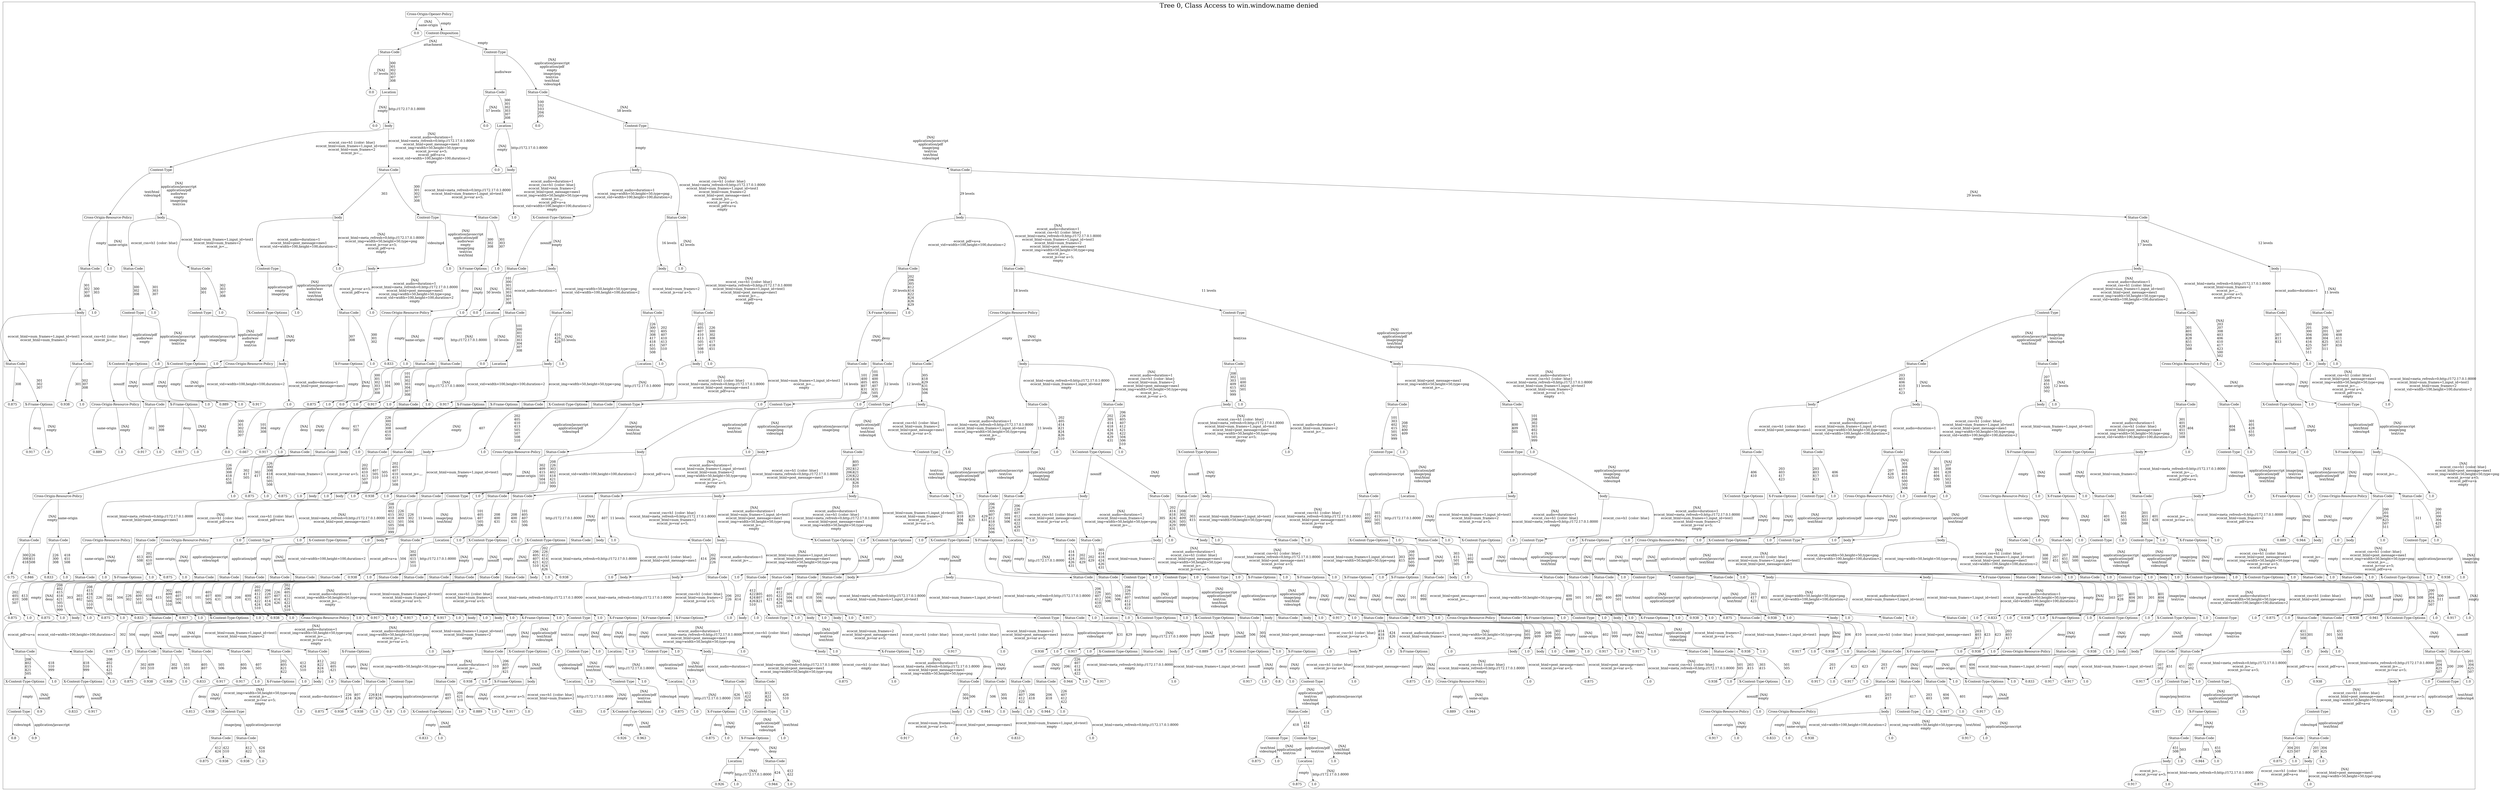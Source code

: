 /*
Generated by:
    http://https://github.com/h2oai/h2o-3/tree/master/h2o-genmodel/src/main/java/hex/genmodel/tools/PrintMojo.java
*/

/*
On a mac:

$ brew install graphviz
$ dot -Tpng file.gv -o file.png
$ open file.png
*/

digraph G {

subgraph cluster_0 {
/* Nodes */

/* Level 0 */
{
"SG_0_Node_0" [shape=box, fontsize=20, label="Cross-Origin-Opener-Policy"]
}

/* Level 1 */
{
"SG_0_Node_538" [fontsize=20, label="0.0"]
"SG_0_Node_1" [shape=box, fontsize=20, label="Content-Disposition"]
}

/* Level 2 */
{
"SG_0_Node_2" [shape=box, fontsize=20, label="Status-Code"]
"SG_0_Node_3" [shape=box, fontsize=20, label="Content-Type"]
}

/* Level 3 */
{
"SG_0_Node_539" [fontsize=20, label="0.0"]
"SG_0_Node_4" [shape=box, fontsize=20, label="Location"]
"SG_0_Node_5" [shape=box, fontsize=20, label="Status-Code"]
"SG_0_Node_6" [shape=box, fontsize=20, label="Status-Code"]
}

/* Level 4 */
{
"SG_0_Node_540" [fontsize=20, label="0.0"]
"SG_0_Node_7" [shape=box, fontsize=20, label="body"]
"SG_0_Node_541" [fontsize=20, label="0.0"]
"SG_0_Node_8" [shape=box, fontsize=20, label="Location"]
"SG_0_Node_542" [fontsize=20, label="0.0"]
"SG_0_Node_9" [shape=box, fontsize=20, label="Content-Type"]
}

/* Level 5 */
{
"SG_0_Node_10" [shape=box, fontsize=20, label="Content-Type"]
"SG_0_Node_11" [shape=box, fontsize=20, label="Status-Code"]
"SG_0_Node_543" [fontsize=20, label="0.0"]
"SG_0_Node_12" [shape=box, fontsize=20, label="body"]
"SG_0_Node_13" [shape=box, fontsize=20, label="body"]
"SG_0_Node_14" [shape=box, fontsize=20, label="Status-Code"]
}

/* Level 6 */
{
"SG_0_Node_15" [shape=box, fontsize=20, label="Cross-Origin-Resource-Policy"]
"SG_0_Node_16" [shape=box, fontsize=20, label="body"]
"SG_0_Node_17" [shape=box, fontsize=20, label="body"]
"SG_0_Node_18" [shape=box, fontsize=20, label="Content-Type"]
"SG_0_Node_19" [shape=box, fontsize=20, label="Status-Code"]
"SG_0_Node_544" [fontsize=20, label="1.0"]
"SG_0_Node_20" [shape=box, fontsize=20, label="X-Content-Type-Options"]
"SG_0_Node_21" [shape=box, fontsize=20, label="Status-Code"]
"SG_0_Node_22" [shape=box, fontsize=20, label="body"]
"SG_0_Node_23" [shape=box, fontsize=20, label="Status-Code"]
}

/* Level 7 */
{
"SG_0_Node_24" [shape=box, fontsize=20, label="Status-Code"]
"SG_0_Node_545" [fontsize=20, label="1.0"]
"SG_0_Node_25" [shape=box, fontsize=20, label="Status-Code"]
"SG_0_Node_26" [shape=box, fontsize=20, label="Status-Code"]
"SG_0_Node_27" [shape=box, fontsize=20, label="Content-Type"]
"SG_0_Node_546" [fontsize=20, label="1.0"]
"SG_0_Node_28" [shape=box, fontsize=20, label="body"]
"SG_0_Node_547" [fontsize=20, label="1.0"]
"SG_0_Node_29" [shape=box, fontsize=20, label="X-Frame-Options"]
"SG_0_Node_548" [fontsize=20, label="1.0"]
"SG_0_Node_30" [shape=box, fontsize=20, label="Status-Code"]
"SG_0_Node_31" [shape=box, fontsize=20, label="body"]
"SG_0_Node_32" [shape=box, fontsize=20, label="body"]
"SG_0_Node_549" [fontsize=20, label="1.0"]
"SG_0_Node_33" [shape=box, fontsize=20, label="Status-Code"]
"SG_0_Node_34" [shape=box, fontsize=20, label="Status-Code"]
"SG_0_Node_35" [shape=box, fontsize=20, label="body"]
"SG_0_Node_36" [shape=box, fontsize=20, label="body"]
}

/* Level 8 */
{
"SG_0_Node_37" [shape=box, fontsize=20, label="body"]
"SG_0_Node_550" [fontsize=20, label="1.0"]
"SG_0_Node_38" [shape=box, fontsize=20, label="Content-Type"]
"SG_0_Node_551" [fontsize=20, label="1.0"]
"SG_0_Node_39" [shape=box, fontsize=20, label="Content-Type"]
"SG_0_Node_552" [fontsize=20, label="1.0"]
"SG_0_Node_40" [shape=box, fontsize=20, label="X-Content-Type-Options"]
"SG_0_Node_553" [fontsize=20, label="1.0"]
"SG_0_Node_41" [shape=box, fontsize=20, label="Status-Code"]
"SG_0_Node_554" [fontsize=20, label="1.0"]
"SG_0_Node_42" [shape=box, fontsize=20, label="Cross-Origin-Resource-Policy"]
"SG_0_Node_555" [fontsize=20, label="1.0"]
"SG_0_Node_556" [fontsize=20, label="0.0"]
"SG_0_Node_43" [shape=box, fontsize=20, label="Location"]
"SG_0_Node_44" [shape=box, fontsize=20, label="Status-Code"]
"SG_0_Node_45" [shape=box, fontsize=20, label="Status-Code"]
"SG_0_Node_46" [shape=box, fontsize=20, label="Status-Code"]
"SG_0_Node_47" [shape=box, fontsize=20, label="Status-Code"]
"SG_0_Node_48" [shape=box, fontsize=20, label="X-Frame-Options"]
"SG_0_Node_557" [fontsize=20, label="1.0"]
"SG_0_Node_49" [shape=box, fontsize=20, label="Cross-Origin-Resource-Policy"]
"SG_0_Node_50" [shape=box, fontsize=20, label="Content-Type"]
"SG_0_Node_51" [shape=box, fontsize=20, label="Content-Type"]
"SG_0_Node_52" [shape=box, fontsize=20, label="Status-Code"]
"SG_0_Node_53" [shape=box, fontsize=20, label="Status-Code"]
"SG_0_Node_54" [shape=box, fontsize=20, label="Status-Code"]
}

/* Level 9 */
{
"SG_0_Node_55" [shape=box, fontsize=20, label="Status-Code"]
"SG_0_Node_56" [shape=box, fontsize=20, label="Status-Code"]
"SG_0_Node_57" [shape=box, fontsize=20, label="X-Content-Type-Options"]
"SG_0_Node_558" [fontsize=20, label="1.0"]
"SG_0_Node_58" [shape=box, fontsize=20, label="X-Content-Type-Options"]
"SG_0_Node_559" [fontsize=20, label="1.0"]
"SG_0_Node_59" [shape=box, fontsize=20, label="Cross-Origin-Resource-Policy"]
"SG_0_Node_60" [shape=box, fontsize=20, label="body"]
"SG_0_Node_61" [shape=box, fontsize=20, label="X-Frame-Options"]
"SG_0_Node_560" [fontsize=20, label="1.0"]
"SG_0_Node_561" [fontsize=20, label="0.833"]
"SG_0_Node_562" [fontsize=20, label="1.0"]
"SG_0_Node_63" [shape=box, fontsize=20, label="Status-Code"]
"SG_0_Node_64" [shape=box, fontsize=20, label="Status-Code"]
"SG_0_Node_563" [fontsize=20, label="0.0"]
"SG_0_Node_65" [shape=box, fontsize=20, label="Location"]
"SG_0_Node_66" [shape=box, fontsize=20, label="body"]
"SG_0_Node_564" [fontsize=20, label="1.0"]
"SG_0_Node_67" [shape=box, fontsize=20, label="Location"]
"SG_0_Node_565" [fontsize=20, label="1.0"]
"SG_0_Node_68" [shape=box, fontsize=20, label="body"]
"SG_0_Node_566" [fontsize=20, label="1.0"]
"SG_0_Node_69" [shape=box, fontsize=20, label="Status-Code"]
"SG_0_Node_70" [shape=box, fontsize=20, label="Status-Code"]
"SG_0_Node_71" [shape=box, fontsize=20, label="Status-Code"]
"SG_0_Node_72" [shape=box, fontsize=20, label="body"]
"SG_0_Node_73" [shape=box, fontsize=20, label="Status-Code"]
"SG_0_Node_74" [shape=box, fontsize=20, label="body"]
"SG_0_Node_75" [shape=box, fontsize=20, label="Status-Code"]
"SG_0_Node_76" [shape=box, fontsize=20, label="Status-Code"]
"SG_0_Node_77" [shape=box, fontsize=20, label="Cross-Origin-Resource-Policy"]
"SG_0_Node_567" [fontsize=20, label="1.0"]
"SG_0_Node_78" [shape=box, fontsize=20, label="Cross-Origin-Resource-Policy"]
"SG_0_Node_568" [fontsize=20, label="1.0"]
"SG_0_Node_79" [shape=box, fontsize=20, label="body"]
"SG_0_Node_569" [fontsize=20, label="1.0"]
}

/* Level 10 */
{
"SG_0_Node_570" [fontsize=20, label="0.875"]
"SG_0_Node_81" [shape=box, fontsize=20, label="X-Frame-Options"]
"SG_0_Node_571" [fontsize=20, label="0.938"]
"SG_0_Node_572" [fontsize=20, label="1.0"]
"SG_0_Node_83" [shape=box, fontsize=20, label="Cross-Origin-Resource-Policy"]
"SG_0_Node_84" [shape=box, fontsize=20, label="Status-Code"]
"SG_0_Node_85" [shape=box, fontsize=20, label="X-Frame-Options"]
"SG_0_Node_573" [fontsize=20, label="1.0"]
"SG_0_Node_574" [fontsize=20, label="0.889"]
"SG_0_Node_575" [fontsize=20, label="1.0"]
"SG_0_Node_576" [fontsize=20, label="0.917"]
"SG_0_Node_577" [fontsize=20, label="1.0"]
"SG_0_Node_578" [fontsize=20, label="0.875"]
"SG_0_Node_579" [fontsize=20, label="1.0"]
"SG_0_Node_580" [fontsize=20, label="0.0"]
"SG_0_Node_581" [fontsize=20, label="1.0"]
"SG_0_Node_582" [fontsize=20, label="0.917"]
"SG_0_Node_583" [fontsize=20, label="1.0"]
"SG_0_Node_90" [shape=box, fontsize=20, label="Status-Code"]
"SG_0_Node_584" [fontsize=20, label="1.0"]
"SG_0_Node_585" [fontsize=20, label="0.917"]
"SG_0_Node_92" [shape=box, fontsize=20, label="X-Frame-Options"]
"SG_0_Node_93" [shape=box, fontsize=20, label="X-Frame-Options"]
"SG_0_Node_94" [shape=box, fontsize=20, label="Status-Code"]
"SG_0_Node_95" [shape=box, fontsize=20, label="X-Content-Type-Options"]
"SG_0_Node_96" [shape=box, fontsize=20, label="Status-Code"]
"SG_0_Node_97" [shape=box, fontsize=20, label="Content-Type"]
"SG_0_Node_586" [fontsize=20, label="1.0"]
"SG_0_Node_98" [shape=box, fontsize=20, label="Content-Type"]
"SG_0_Node_587" [fontsize=20, label="1.0"]
"SG_0_Node_99" [shape=box, fontsize=20, label="Content-Type"]
"SG_0_Node_100" [shape=box, fontsize=20, label="body"]
"SG_0_Node_101" [shape=box, fontsize=20, label="Status-Code"]
"SG_0_Node_102" [shape=box, fontsize=20, label="Status-Code"]
"SG_0_Node_103" [shape=box, fontsize=20, label="body"]
"SG_0_Node_588" [fontsize=20, label="1.0"]
"SG_0_Node_104" [shape=box, fontsize=20, label="Status-Code"]
"SG_0_Node_105" [shape=box, fontsize=20, label="Status-Code"]
"SG_0_Node_106" [shape=box, fontsize=20, label="body"]
"SG_0_Node_107" [shape=box, fontsize=20, label="body"]
"SG_0_Node_108" [shape=box, fontsize=20, label="body"]
"SG_0_Node_589" [fontsize=20, label="1.0"]
"SG_0_Node_109" [shape=box, fontsize=20, label="Status-Code"]
"SG_0_Node_110" [shape=box, fontsize=20, label="Status-Code"]
"SG_0_Node_111" [shape=box, fontsize=20, label="X-Content-Type-Options"]
"SG_0_Node_590" [fontsize=20, label="1.0"]
"SG_0_Node_112" [shape=box, fontsize=20, label="Content-Type"]
"SG_0_Node_591" [fontsize=20, label="1.0"]
}

/* Level 11 */
{
"SG_0_Node_592" [fontsize=20, label="0.917"]
"SG_0_Node_593" [fontsize=20, label="1.0"]
"SG_0_Node_594" [fontsize=20, label="0.889"]
"SG_0_Node_595" [fontsize=20, label="1.0"]
"SG_0_Node_596" [fontsize=20, label="0.917"]
"SG_0_Node_597" [fontsize=20, label="1.0"]
"SG_0_Node_598" [fontsize=20, label="0.917"]
"SG_0_Node_599" [fontsize=20, label="1.0"]
"SG_0_Node_600" [fontsize=20, label="0.0"]
"SG_0_Node_601" [fontsize=20, label="0.667"]
"SG_0_Node_602" [fontsize=20, label="0.917"]
"SG_0_Node_603" [fontsize=20, label="1.0"]
"SG_0_Node_119" [shape=box, fontsize=20, label="Status-Code"]
"SG_0_Node_120" [shape=box, fontsize=20, label="Status-Code"]
"SG_0_Node_121" [shape=box, fontsize=20, label="body"]
"SG_0_Node_604" [fontsize=20, label="1.0"]
"SG_0_Node_122" [shape=box, fontsize=20, label="Status-Code"]
"SG_0_Node_123" [shape=box, fontsize=20, label="Status-Code"]
"SG_0_Node_124" [shape=box, fontsize=20, label="body"]
"SG_0_Node_605" [fontsize=20, label="1.0"]
"SG_0_Node_125" [shape=box, fontsize=20, label="Cross-Origin-Resource-Policy"]
"SG_0_Node_126" [shape=box, fontsize=20, label="Status-Code"]
"SG_0_Node_127" [shape=box, fontsize=20, label="body"]
"SG_0_Node_606" [fontsize=20, label="1.0"]
"SG_0_Node_128" [shape=box, fontsize=20, label="body"]
"SG_0_Node_129" [shape=box, fontsize=20, label="Status-Code"]
"SG_0_Node_130" [shape=box, fontsize=20, label="Content-Type"]
"SG_0_Node_607" [fontsize=20, label="1.0"]
"SG_0_Node_131" [shape=box, fontsize=20, label="Content-Type"]
"SG_0_Node_608" [fontsize=20, label="1.0"]
"SG_0_Node_132" [shape=box, fontsize=20, label="X-Content-Type-Options"]
"SG_0_Node_609" [fontsize=20, label="1.0"]
"SG_0_Node_133" [shape=box, fontsize=20, label="X-Content-Type-Options"]
"SG_0_Node_610" [fontsize=20, label="1.0"]
"SG_0_Node_134" [shape=box, fontsize=20, label="Content-Type"]
"SG_0_Node_611" [fontsize=20, label="1.0"]
"SG_0_Node_135" [shape=box, fontsize=20, label="Content-Type"]
"SG_0_Node_612" [fontsize=20, label="1.0"]
"SG_0_Node_136" [shape=box, fontsize=20, label="Status-Code"]
"SG_0_Node_137" [shape=box, fontsize=20, label="Status-Code"]
"SG_0_Node_138" [shape=box, fontsize=20, label="Status-Code"]
"SG_0_Node_139" [shape=box, fontsize=20, label="Status-Code"]
"SG_0_Node_140" [shape=box, fontsize=20, label="X-Frame-Options"]
"SG_0_Node_141" [shape=box, fontsize=20, label="X-Content-Type-Options"]
"SG_0_Node_142" [shape=box, fontsize=20, label="body"]
"SG_0_Node_613" [fontsize=20, label="1.0"]
"SG_0_Node_143" [shape=box, fontsize=20, label="Content-Type"]
"SG_0_Node_614" [fontsize=20, label="1.0"]
"SG_0_Node_144" [shape=box, fontsize=20, label="Content-Type"]
"SG_0_Node_615" [fontsize=20, label="1.0"]
"SG_0_Node_145" [shape=box, fontsize=20, label="X-Frame-Options"]
"SG_0_Node_146" [shape=box, fontsize=20, label="body"]
}

/* Level 12 */
{
"SG_0_Node_147" [shape=box, fontsize=20, label="Cross-Origin-Resource-Policy"]
"SG_0_Node_616" [fontsize=20, label="1.0"]
"SG_0_Node_617" [fontsize=20, label="0.875"]
"SG_0_Node_618" [fontsize=20, label="1.0"]
"SG_0_Node_619" [fontsize=20, label="0.875"]
"SG_0_Node_620" [fontsize=20, label="1.0"]
"SG_0_Node_150" [shape=box, fontsize=20, label="body"]
"SG_0_Node_621" [fontsize=20, label="1.0"]
"SG_0_Node_151" [shape=box, fontsize=20, label="body"]
"SG_0_Node_622" [fontsize=20, label="1.0"]
"SG_0_Node_623" [fontsize=20, label="0.938"]
"SG_0_Node_624" [fontsize=20, label="1.0"]
"SG_0_Node_153" [shape=box, fontsize=20, label="Status-Code"]
"SG_0_Node_154" [shape=box, fontsize=20, label="Status-Code"]
"SG_0_Node_155" [shape=box, fontsize=20, label="Content-Type"]
"SG_0_Node_625" [fontsize=20, label="1.0"]
"SG_0_Node_156" [shape=box, fontsize=20, label="Status-Code"]
"SG_0_Node_157" [shape=box, fontsize=20, label="Status-Code"]
"SG_0_Node_158" [shape=box, fontsize=20, label="Location"]
"SG_0_Node_159" [shape=box, fontsize=20, label="Status-Code"]
"SG_0_Node_160" [shape=box, fontsize=20, label="body"]
"SG_0_Node_161" [shape=box, fontsize=20, label="body"]
"SG_0_Node_162" [shape=box, fontsize=20, label="Status-Code"]
"SG_0_Node_626" [fontsize=20, label="1.0"]
"SG_0_Node_163" [shape=box, fontsize=20, label="Status-Code"]
"SG_0_Node_164" [shape=box, fontsize=20, label="Status-Code"]
"SG_0_Node_165" [shape=box, fontsize=20, label="body"]
"SG_0_Node_166" [shape=box, fontsize=20, label="Status-Code"]
"SG_0_Node_167" [shape=box, fontsize=20, label="Status-Code"]
"SG_0_Node_168" [shape=box, fontsize=20, label="body"]
"SG_0_Node_169" [shape=box, fontsize=20, label="Status-Code"]
"SG_0_Node_170" [shape=box, fontsize=20, label="Location"]
"SG_0_Node_171" [shape=box, fontsize=20, label="body"]
"SG_0_Node_172" [shape=box, fontsize=20, label="body"]
"SG_0_Node_173" [shape=box, fontsize=20, label="X-Content-Type-Options"]
"SG_0_Node_174" [shape=box, fontsize=20, label="X-Frame-Options"]
"SG_0_Node_175" [shape=box, fontsize=20, label="Content-Type"]
"SG_0_Node_627" [fontsize=20, label="1.0"]
"SG_0_Node_176" [shape=box, fontsize=20, label="Cross-Origin-Resource-Policy"]
"SG_0_Node_628" [fontsize=20, label="1.0"]
"SG_0_Node_177" [shape=box, fontsize=20, label="Content-Type"]
"SG_0_Node_629" [fontsize=20, label="1.0"]
"SG_0_Node_178" [shape=box, fontsize=20, label="Cross-Origin-Resource-Policy"]
"SG_0_Node_630" [fontsize=20, label="1.0"]
"SG_0_Node_179" [shape=box, fontsize=20, label="X-Frame-Options"]
"SG_0_Node_631" [fontsize=20, label="1.0"]
"SG_0_Node_180" [shape=box, fontsize=20, label="Status-Code"]
"SG_0_Node_181" [shape=box, fontsize=20, label="Status-Code"]
"SG_0_Node_182" [shape=box, fontsize=20, label="body"]
"SG_0_Node_632" [fontsize=20, label="1.0"]
"SG_0_Node_183" [shape=box, fontsize=20, label="X-Frame-Options"]
"SG_0_Node_633" [fontsize=20, label="1.0"]
"SG_0_Node_184" [shape=box, fontsize=20, label="Cross-Origin-Resource-Policy"]
"SG_0_Node_185" [shape=box, fontsize=20, label="Status-Code"]
"SG_0_Node_186" [shape=box, fontsize=20, label="Status-Code"]
"SG_0_Node_634" [fontsize=20, label="1.0"]
}

/* Level 13 */
{
"SG_0_Node_187" [shape=box, fontsize=20, label="Status-Code"]
"SG_0_Node_188" [shape=box, fontsize=20, label="Status-Code"]
"SG_0_Node_189" [shape=box, fontsize=20, label="Cross-Origin-Resource-Policy"]
"SG_0_Node_190" [shape=box, fontsize=20, label="Status-Code"]
"SG_0_Node_191" [shape=box, fontsize=20, label="Cross-Origin-Resource-Policy"]
"SG_0_Node_635" [fontsize=20, label="1.0"]
"SG_0_Node_192" [shape=box, fontsize=20, label="Content-Type"]
"SG_0_Node_636" [fontsize=20, label="1.0"]
"SG_0_Node_193" [shape=box, fontsize=20, label="X-Content-Type-Options"]
"SG_0_Node_637" [fontsize=20, label="1.0"]
"SG_0_Node_194" [shape=box, fontsize=20, label="body"]
"SG_0_Node_195" [shape=box, fontsize=20, label="Status-Code"]
"SG_0_Node_196" [shape=box, fontsize=20, label="Location"]
"SG_0_Node_638" [fontsize=20, label="1.0"]
"SG_0_Node_197" [shape=box, fontsize=20, label="X-Content-Type-Options"]
"SG_0_Node_639" [fontsize=20, label="1.0"]
"SG_0_Node_198" [shape=box, fontsize=20, label="X-Content-Type-Options"]
"SG_0_Node_199" [shape=box, fontsize=20, label="Status-Code"]
"SG_0_Node_200" [shape=box, fontsize=20, label="body"]
"SG_0_Node_640" [fontsize=20, label="1.0"]
"SG_0_Node_201" [shape=box, fontsize=20, label="Status-Code"]
"SG_0_Node_202" [shape=box, fontsize=20, label="body"]
"SG_0_Node_203" [shape=box, fontsize=20, label="X-Content-Type-Options"]
"SG_0_Node_641" [fontsize=20, label="1.0"]
"SG_0_Node_204" [shape=box, fontsize=20, label="X-Content-Type-Options"]
"SG_0_Node_642" [fontsize=20, label="1.0"]
"SG_0_Node_205" [shape=box, fontsize=20, label="X-Content-Type-Options"]
"SG_0_Node_206" [shape=box, fontsize=20, label="X-Frame-Options"]
"SG_0_Node_207" [shape=box, fontsize=20, label="Location"]
"SG_0_Node_643" [fontsize=20, label="1.0"]
"SG_0_Node_208" [shape=box, fontsize=20, label="Status-Code"]
"SG_0_Node_209" [shape=box, fontsize=20, label="Status-Code"]
"SG_0_Node_210" [shape=box, fontsize=20, label="body"]
"SG_0_Node_644" [fontsize=20, label="1.0"]
"SG_0_Node_211" [shape=box, fontsize=20, label="body"]
"SG_0_Node_645" [fontsize=20, label="1.0"]
"SG_0_Node_212" [shape=box, fontsize=20, label="Status-Code"]
"SG_0_Node_646" [fontsize=20, label="1.0"]
"SG_0_Node_213" [shape=box, fontsize=20, label="X-Content-Type-Options"]
"SG_0_Node_647" [fontsize=20, label="1.0"]
"SG_0_Node_214" [shape=box, fontsize=20, label="Status-Code"]
"SG_0_Node_648" [fontsize=20, label="1.0"]
"SG_0_Node_215" [shape=box, fontsize=20, label="X-Content-Type-Options"]
"SG_0_Node_649" [fontsize=20, label="1.0"]
"SG_0_Node_216" [shape=box, fontsize=20, label="Content-Type"]
"SG_0_Node_650" [fontsize=20, label="1.0"]
"SG_0_Node_217" [shape=box, fontsize=20, label="X-Frame-Options"]
"SG_0_Node_651" [fontsize=20, label="1.0"]
"SG_0_Node_218" [shape=box, fontsize=20, label="Cross-Origin-Resource-Policy"]
"SG_0_Node_652" [fontsize=20, label="1.0"]
"SG_0_Node_219" [shape=box, fontsize=20, label="X-Content-Type-Options"]
"SG_0_Node_653" [fontsize=20, label="1.0"]
"SG_0_Node_220" [shape=box, fontsize=20, label="Content-Type"]
"SG_0_Node_654" [fontsize=20, label="1.0"]
"SG_0_Node_221" [shape=box, fontsize=20, label="body"]
"SG_0_Node_222" [shape=box, fontsize=20, label="body"]
"SG_0_Node_223" [shape=box, fontsize=20, label="Status-Code"]
"SG_0_Node_655" [fontsize=20, label="1.0"]
"SG_0_Node_224" [shape=box, fontsize=20, label="Status-Code"]
"SG_0_Node_656" [fontsize=20, label="1.0"]
"SG_0_Node_225" [shape=box, fontsize=20, label="Content-Type"]
"SG_0_Node_657" [fontsize=20, label="1.0"]
"SG_0_Node_226" [shape=box, fontsize=20, label="Content-Type"]
"SG_0_Node_658" [fontsize=20, label="1.0"]
"SG_0_Node_227" [shape=box, fontsize=20, label="X-Frame-Options"]
"SG_0_Node_659" [fontsize=20, label="1.0"]
"SG_0_Node_660" [fontsize=20, label="0.889"]
"SG_0_Node_661" [fontsize=20, label="0.944"]
"SG_0_Node_230" [shape=box, fontsize=20, label="body"]
"SG_0_Node_662" [fontsize=20, label="1.0"]
"SG_0_Node_231" [shape=box, fontsize=20, label="body"]
"SG_0_Node_663" [fontsize=20, label="1.0"]
"SG_0_Node_232" [shape=box, fontsize=20, label="Content-Type"]
"SG_0_Node_664" [fontsize=20, label="1.0"]
}

/* Level 14 */
{
"SG_0_Node_665" [fontsize=20, label="0.75"]
"SG_0_Node_666" [fontsize=20, label="0.846"]
"SG_0_Node_667" [fontsize=20, label="0.833"]
"SG_0_Node_668" [fontsize=20, label="1.0"]
"SG_0_Node_236" [shape=box, fontsize=20, label="Status-Code"]
"SG_0_Node_669" [fontsize=20, label="1.0"]
"SG_0_Node_237" [shape=box, fontsize=20, label="X-Frame-Options"]
"SG_0_Node_670" [fontsize=20, label="1.0"]
"SG_0_Node_671" [fontsize=20, label="0.875"]
"SG_0_Node_672" [fontsize=20, label="1.0"]
"SG_0_Node_239" [shape=box, fontsize=20, label="Status-Code"]
"SG_0_Node_240" [shape=box, fontsize=20, label="Status-Code"]
"SG_0_Node_241" [shape=box, fontsize=20, label="Status-Code"]
"SG_0_Node_242" [shape=box, fontsize=20, label="Status-Code"]
"SG_0_Node_243" [shape=box, fontsize=20, label="Status-Code"]
"SG_0_Node_244" [shape=box, fontsize=20, label="Status-Code"]
"SG_0_Node_673" [fontsize=20, label="0.938"]
"SG_0_Node_674" [fontsize=20, label="1.0"]
"SG_0_Node_246" [shape=box, fontsize=20, label="Status-Code"]
"SG_0_Node_247" [shape=box, fontsize=20, label="Status-Code"]
"SG_0_Node_248" [shape=box, fontsize=20, label="Status-Code"]
"SG_0_Node_249" [shape=box, fontsize=20, label="Status-Code"]
"SG_0_Node_250" [shape=box, fontsize=20, label="Status-Code"]
"SG_0_Node_251" [shape=box, fontsize=20, label="Status-Code"]
"SG_0_Node_252" [shape=box, fontsize=20, label="body"]
"SG_0_Node_675" [fontsize=20, label="1.0"]
"SG_0_Node_676" [fontsize=20, label="0.938"]
"SG_0_Node_677" [fontsize=20, label="1.0"]
"SG_0_Node_254" [shape=box, fontsize=20, label="body"]
"SG_0_Node_255" [shape=box, fontsize=20, label="body"]
"SG_0_Node_256" [shape=box, fontsize=20, label="Status-Code"]
"SG_0_Node_678" [fontsize=20, label="1.0"]
"SG_0_Node_257" [shape=box, fontsize=20, label="Status-Code"]
"SG_0_Node_258" [shape=box, fontsize=20, label="Status-Code"]
"SG_0_Node_259" [shape=box, fontsize=20, label="Status-Code"]
"SG_0_Node_260" [shape=box, fontsize=20, label="Status-Code"]
"SG_0_Node_261" [shape=box, fontsize=20, label="body"]
"SG_0_Node_262" [shape=box, fontsize=20, label="body"]
"SG_0_Node_263" [shape=box, fontsize=20, label="Status-Code"]
"SG_0_Node_264" [shape=box, fontsize=20, label="Status-Code"]
"SG_0_Node_265" [shape=box, fontsize=20, label="Content-Type"]
"SG_0_Node_679" [fontsize=20, label="1.0"]
"SG_0_Node_266" [shape=box, fontsize=20, label="Content-Type"]
"SG_0_Node_680" [fontsize=20, label="1.0"]
"SG_0_Node_267" [shape=box, fontsize=20, label="Content-Type"]
"SG_0_Node_681" [fontsize=20, label="1.0"]
"SG_0_Node_268" [shape=box, fontsize=20, label="X-Frame-Options"]
"SG_0_Node_682" [fontsize=20, label="1.0"]
"SG_0_Node_269" [shape=box, fontsize=20, label="X-Frame-Options"]
"SG_0_Node_683" [fontsize=20, label="1.0"]
"SG_0_Node_270" [shape=box, fontsize=20, label="X-Frame-Options"]
"SG_0_Node_684" [fontsize=20, label="1.0"]
"SG_0_Node_271" [shape=box, fontsize=20, label="X-Frame-Options"]
"SG_0_Node_272" [shape=box, fontsize=20, label="Status-Code"]
"SG_0_Node_273" [shape=box, fontsize=20, label="body"]
"SG_0_Node_685" [fontsize=20, label="1.0"]
"SG_0_Node_274" [shape=box, fontsize=20, label="Status-Code"]
"SG_0_Node_275" [shape=box, fontsize=20, label="Status-Code"]
"SG_0_Node_276" [shape=box, fontsize=20, label="Status-Code"]
"SG_0_Node_686" [fontsize=20, label="1.0"]
"SG_0_Node_277" [shape=box, fontsize=20, label="Content-Type"]
"SG_0_Node_278" [shape=box, fontsize=20, label="Content-Type"]
"SG_0_Node_279" [shape=box, fontsize=20, label="Status-Code"]
"SG_0_Node_687" [fontsize=20, label="1.0"]
"SG_0_Node_280" [shape=box, fontsize=20, label="body"]
"SG_0_Node_281" [shape=box, fontsize=20, label="body"]
"SG_0_Node_282" [shape=box, fontsize=20, label="X-Frame-Options"]
"SG_0_Node_283" [shape=box, fontsize=20, label="Status-Code"]
"SG_0_Node_284" [shape=box, fontsize=20, label="Status-Code"]
"SG_0_Node_688" [fontsize=20, label="1.0"]
"SG_0_Node_285" [shape=box, fontsize=20, label="Status-Code"]
"SG_0_Node_689" [fontsize=20, label="1.0"]
"SG_0_Node_286" [shape=box, fontsize=20, label="Content-Type"]
"SG_0_Node_690" [fontsize=20, label="1.0"]
"SG_0_Node_287" [shape=box, fontsize=20, label="body"]
"SG_0_Node_691" [fontsize=20, label="1.0"]
"SG_0_Node_288" [shape=box, fontsize=20, label="X-Content-Type-Options"]
"SG_0_Node_692" [fontsize=20, label="1.0"]
"SG_0_Node_289" [shape=box, fontsize=20, label="X-Content-Type-Options"]
"SG_0_Node_693" [fontsize=20, label="1.0"]
"SG_0_Node_290" [shape=box, fontsize=20, label="Status-Code"]
"SG_0_Node_694" [fontsize=20, label="1.0"]
"SG_0_Node_291" [shape=box, fontsize=20, label="Status-Code"]
"SG_0_Node_695" [fontsize=20, label="1.0"]
"SG_0_Node_292" [shape=box, fontsize=20, label="X-Content-Type-Options"]
"SG_0_Node_696" [fontsize=20, label="1.0"]
"SG_0_Node_697" [fontsize=20, label="0.938"]
"SG_0_Node_698" [fontsize=20, label="1.0"]
}

/* Level 15 */
{
"SG_0_Node_699" [fontsize=20, label="0.875"]
"SG_0_Node_700" [fontsize=20, label="1.0"]
"SG_0_Node_701" [fontsize=20, label="0.875"]
"SG_0_Node_702" [fontsize=20, label="1.0"]
"SG_0_Node_296" [shape=box, fontsize=20, label="body"]
"SG_0_Node_703" [fontsize=20, label="1.0"]
"SG_0_Node_704" [fontsize=20, label="0.875"]
"SG_0_Node_705" [fontsize=20, label="1.0"]
"SG_0_Node_706" [fontsize=20, label="0.833"]
"SG_0_Node_299" [shape=box, fontsize=20, label="Status-Code"]
"SG_0_Node_707" [fontsize=20, label="0.917"]
"SG_0_Node_708" [fontsize=20, label="1.0"]
"SG_0_Node_301" [shape=box, fontsize=20, label="X-Content-Type-Options"]
"SG_0_Node_709" [fontsize=20, label="1.0"]
"SG_0_Node_710" [fontsize=20, label="0.938"]
"SG_0_Node_711" [fontsize=20, label="1.0"]
"SG_0_Node_303" [shape=box, fontsize=20, label="Cross-Origin-Resource-Policy"]
"SG_0_Node_712" [fontsize=20, label="1.0"]
"SG_0_Node_713" [fontsize=20, label="0.917"]
"SG_0_Node_714" [fontsize=20, label="1.0"]
"SG_0_Node_715" [fontsize=20, label="0.917"]
"SG_0_Node_716" [fontsize=20, label="1.0"]
"SG_0_Node_717" [fontsize=20, label="0.917"]
"SG_0_Node_718" [fontsize=20, label="1.0"]
"SG_0_Node_307" [shape=box, fontsize=20, label="body"]
"SG_0_Node_719" [fontsize=20, label="1.0"]
"SG_0_Node_308" [shape=box, fontsize=20, label="body"]
"SG_0_Node_720" [fontsize=20, label="1.0"]
"SG_0_Node_309" [shape=box, fontsize=20, label="X-Frame-Options"]
"SG_0_Node_721" [fontsize=20, label="1.0"]
"SG_0_Node_310" [shape=box, fontsize=20, label="Content-Type"]
"SG_0_Node_722" [fontsize=20, label="1.0"]
"SG_0_Node_311" [shape=box, fontsize=20, label="X-Frame-Options"]
"SG_0_Node_312" [shape=box, fontsize=20, label="X-Frame-Options"]
"SG_0_Node_313" [shape=box, fontsize=20, label="X-Frame-Options"]
"SG_0_Node_723" [fontsize=20, label="1.0"]
"SG_0_Node_314" [shape=box, fontsize=20, label="body"]
"SG_0_Node_724" [fontsize=20, label="1.0"]
"SG_0_Node_315" [shape=box, fontsize=20, label="Content-Type"]
"SG_0_Node_725" [fontsize=20, label="1.0"]
"SG_0_Node_316" [shape=box, fontsize=20, label="body"]
"SG_0_Node_726" [fontsize=20, label="1.0"]
"SG_0_Node_317" [shape=box, fontsize=20, label="body"]
"SG_0_Node_727" [fontsize=20, label="1.0"]
"SG_0_Node_728" [fontsize=20, label="0.917"]
"SG_0_Node_319" [shape=box, fontsize=20, label="Content-Type"]
"SG_0_Node_320" [shape=box, fontsize=20, label="Status-Code"]
"SG_0_Node_729" [fontsize=20, label="1.0"]
"SG_0_Node_321" [shape=box, fontsize=20, label="Location"]
"SG_0_Node_730" [fontsize=20, label="1.0"]
"SG_0_Node_322" [shape=box, fontsize=20, label="X-Content-Type-Options"]
"SG_0_Node_731" [fontsize=20, label="1.0"]
"SG_0_Node_323" [shape=box, fontsize=20, label="X-Content-Type-Options"]
"SG_0_Node_324" [shape=box, fontsize=20, label="Status-Code"]
"SG_0_Node_325" [shape=box, fontsize=20, label="body"]
"SG_0_Node_326" [shape=box, fontsize=20, label="Status-Code"]
"SG_0_Node_327" [shape=box, fontsize=20, label="body"]
"SG_0_Node_732" [fontsize=20, label="1.0"]
"SG_0_Node_733" [fontsize=20, label="0.917"]
"SG_0_Node_734" [fontsize=20, label="1.0"]
"SG_0_Node_329" [shape=box, fontsize=20, label="Status-Code"]
"SG_0_Node_330" [shape=box, fontsize=20, label="Status-Code"]
"SG_0_Node_735" [fontsize=20, label="0.875"]
"SG_0_Node_736" [fontsize=20, label="1.0"]
"SG_0_Node_332" [shape=box, fontsize=20, label="Cross-Origin-Resource-Policy"]
"SG_0_Node_333" [shape=box, fontsize=20, label="Status-Code"]
"SG_0_Node_334" [shape=box, fontsize=20, label="X-Frame-Options"]
"SG_0_Node_737" [fontsize=20, label="1.0"]
"SG_0_Node_335" [shape=box, fontsize=20, label="Content-Type"]
"SG_0_Node_738" [fontsize=20, label="1.0"]
"SG_0_Node_336" [shape=box, fontsize=20, label="body"]
"SG_0_Node_739" [fontsize=20, label="1.0"]
"SG_0_Node_337" [shape=box, fontsize=20, label="X-Frame-Options"]
"SG_0_Node_740" [fontsize=20, label="1.0"]
"SG_0_Node_741" [fontsize=20, label="0.938"]
"SG_0_Node_742" [fontsize=20, label="1.0"]
"SG_0_Node_743" [fontsize=20, label="0.875"]
"SG_0_Node_340" [shape=box, fontsize=20, label="Status-Code"]
"SG_0_Node_744" [fontsize=20, label="0.938"]
"SG_0_Node_745" [fontsize=20, label="1.0"]
"SG_0_Node_342" [shape=box, fontsize=20, label="body"]
"SG_0_Node_746" [fontsize=20, label="1.0"]
"SG_0_Node_343" [shape=box, fontsize=20, label="Status-Code"]
"SG_0_Node_747" [fontsize=20, label="1.0"]
"SG_0_Node_344" [shape=box, fontsize=20, label="Status-Code"]
"SG_0_Node_748" [fontsize=20, label="1.0"]
"SG_0_Node_749" [fontsize=20, label="0.833"]
"SG_0_Node_750" [fontsize=20, label="1.0"]
"SG_0_Node_751" [fontsize=20, label="0.938"]
"SG_0_Node_752" [fontsize=20, label="1.0"]
"SG_0_Node_347" [shape=box, fontsize=20, label="X-Frame-Options"]
"SG_0_Node_753" [fontsize=20, label="1.0"]
"SG_0_Node_348" [shape=box, fontsize=20, label="X-Content-Type-Options"]
"SG_0_Node_754" [fontsize=20, label="1.0"]
"SG_0_Node_349" [shape=box, fontsize=20, label="X-Content-Type-Options"]
"SG_0_Node_755" [fontsize=20, label="1.0"]
"SG_0_Node_350" [shape=box, fontsize=20, label="Content-Type"]
"SG_0_Node_756" [fontsize=20, label="1.0"]
"SG_0_Node_757" [fontsize=20, label="0.875"]
"SG_0_Node_758" [fontsize=20, label="1.0"]
"SG_0_Node_352" [shape=box, fontsize=20, label="Status-Code"]
"SG_0_Node_353" [shape=box, fontsize=20, label="Status-Code"]
"SG_0_Node_759" [fontsize=20, label="0.938"]
"SG_0_Node_760" [fontsize=20, label="0.941"]
"SG_0_Node_356" [shape=box, fontsize=20, label="X-Content-Type-Options"]
"SG_0_Node_761" [fontsize=20, label="1.0"]
"SG_0_Node_762" [fontsize=20, label="0.917"]
"SG_0_Node_763" [fontsize=20, label="1.0"]
}

/* Level 16 */
{
"SG_0_Node_358" [shape=box, fontsize=20, label="Status-Code"]
"SG_0_Node_359" [shape=box, fontsize=20, label="Status-Code"]
"SG_0_Node_764" [fontsize=20, label="0.917"]
"SG_0_Node_765" [fontsize=20, label="1.0"]
"SG_0_Node_361" [shape=box, fontsize=20, label="Status-Code"]
"SG_0_Node_362" [shape=box, fontsize=20, label="Status-Code"]
"SG_0_Node_363" [shape=box, fontsize=20, label="Status-Code"]
"SG_0_Node_364" [shape=box, fontsize=20, label="Status-Code"]
"SG_0_Node_365" [shape=box, fontsize=20, label="Status-Code"]
"SG_0_Node_366" [shape=box, fontsize=20, label="Status-Code"]
"SG_0_Node_367" [shape=box, fontsize=20, label="X-Frame-Options"]
"SG_0_Node_766" [fontsize=20, label="1.0"]
"SG_0_Node_368" [shape=box, fontsize=20, label="body"]
"SG_0_Node_369" [shape=box, fontsize=20, label="Status-Code"]
"SG_0_Node_370" [shape=box, fontsize=20, label="X-Content-Type-Options"]
"SG_0_Node_767" [fontsize=20, label="1.0"]
"SG_0_Node_371" [shape=box, fontsize=20, label="Content-Type"]
"SG_0_Node_768" [fontsize=20, label="1.0"]
"SG_0_Node_372" [shape=box, fontsize=20, label="Location"]
"SG_0_Node_769" [fontsize=20, label="1.0"]
"SG_0_Node_373" [shape=box, fontsize=20, label="Content-Type"]
"SG_0_Node_770" [fontsize=20, label="1.0"]
"SG_0_Node_374" [shape=box, fontsize=20, label="body"]
"SG_0_Node_771" [fontsize=20, label="1.0"]
"SG_0_Node_375" [shape=box, fontsize=20, label="body"]
"SG_0_Node_772" [fontsize=20, label="1.0"]
"SG_0_Node_376" [shape=box, fontsize=20, label="X-Frame-Options"]
"SG_0_Node_773" [fontsize=20, label="1.0"]
"SG_0_Node_774" [fontsize=20, label="0.917"]
"SG_0_Node_775" [fontsize=20, label="1.0"]
"SG_0_Node_776" [fontsize=20, label="0.938"]
"SG_0_Node_777" [fontsize=20, label="1.0"]
"SG_0_Node_778" [fontsize=20, label="0.917"]
"SG_0_Node_779" [fontsize=20, label="1.0"]
"SG_0_Node_380" [shape=box, fontsize=20, label="X-Content-Type-Options"]
"SG_0_Node_381" [shape=box, fontsize=20, label="Status-Code"]
"SG_0_Node_382" [shape=box, fontsize=20, label="body"]
"SG_0_Node_780" [fontsize=20, label="1.0"]
"SG_0_Node_781" [fontsize=20, label="0.889"]
"SG_0_Node_782" [fontsize=20, label="1.0"]
"SG_0_Node_384" [shape=box, fontsize=20, label="X-Content-Type-Options"]
"SG_0_Node_783" [fontsize=20, label="1.0"]
"SG_0_Node_385" [shape=box, fontsize=20, label="X-Frame-Options"]
"SG_0_Node_784" [fontsize=20, label="1.0"]
"SG_0_Node_386" [shape=box, fontsize=20, label="body"]
"SG_0_Node_785" [fontsize=20, label="1.0"]
"SG_0_Node_387" [shape=box, fontsize=20, label="X-Frame-Options"]
"SG_0_Node_786" [fontsize=20, label="1.0"]
"SG_0_Node_388" [shape=box, fontsize=20, label="body"]
"SG_0_Node_787" [fontsize=20, label="1.0"]
"SG_0_Node_389" [shape=box, fontsize=20, label="body"]
"SG_0_Node_788" [fontsize=20, label="1.0"]
"SG_0_Node_789" [fontsize=20, label="0.889"]
"SG_0_Node_790" [fontsize=20, label="1.0"]
"SG_0_Node_791" [fontsize=20, label="0.917"]
"SG_0_Node_792" [fontsize=20, label="1.0"]
"SG_0_Node_793" [fontsize=20, label="0.917"]
"SG_0_Node_794" [fontsize=20, label="1.0"]
"SG_0_Node_393" [shape=box, fontsize=20, label="Status-Code"]
"SG_0_Node_394" [shape=box, fontsize=20, label="Status-Code"]
"SG_0_Node_795" [fontsize=20, label="0.938"]
"SG_0_Node_796" [fontsize=20, label="1.0"]
"SG_0_Node_797" [fontsize=20, label="0.917"]
"SG_0_Node_798" [fontsize=20, label="1.0"]
"SG_0_Node_799" [fontsize=20, label="0.938"]
"SG_0_Node_800" [fontsize=20, label="1.0"]
"SG_0_Node_398" [shape=box, fontsize=20, label="Status-Code"]
"SG_0_Node_399" [shape=box, fontsize=20, label="Status-Code"]
"SG_0_Node_400" [shape=box, fontsize=20, label="X-Frame-Options"]
"SG_0_Node_801" [fontsize=20, label="1.0"]
"SG_0_Node_802" [fontsize=20, label="0.938"]
"SG_0_Node_803" [fontsize=20, label="1.0"]
"SG_0_Node_402" [shape=box, fontsize=20, label="Cross-Origin-Resource-Policy"]
"SG_0_Node_403" [shape=box, fontsize=20, label="Status-Code"]
"SG_0_Node_804" [fontsize=20, label="0.938"]
"SG_0_Node_805" [fontsize=20, label="1.0"]
"SG_0_Node_405" [shape=box, fontsize=20, label="body"]
"SG_0_Node_406" [shape=box, fontsize=20, label="body"]
"SG_0_Node_407" [shape=box, fontsize=20, label="Status-Code"]
"SG_0_Node_408" [shape=box, fontsize=20, label="Status-Code"]
"SG_0_Node_409" [shape=box, fontsize=20, label="body"]
"SG_0_Node_806" [fontsize=20, label="1.0"]
"SG_0_Node_410" [shape=box, fontsize=20, label="body"]
"SG_0_Node_807" [fontsize=20, label="1.0"]
"SG_0_Node_411" [shape=box, fontsize=20, label="Status-Code"]
"SG_0_Node_412" [shape=box, fontsize=20, label="Status-Code"]
}

/* Level 17 */
{
"SG_0_Node_413" [shape=box, fontsize=20, label="X-Content-Type-Options"]
"SG_0_Node_808" [fontsize=20, label="1.0"]
"SG_0_Node_414" [shape=box, fontsize=20, label="X-Content-Type-Options"]
"SG_0_Node_809" [fontsize=20, label="1.0"]
"SG_0_Node_810" [fontsize=20, label="0.875"]
"SG_0_Node_811" [fontsize=20, label="0.938"]
"SG_0_Node_812" [fontsize=20, label="0.938"]
"SG_0_Node_813" [fontsize=20, label="1.0"]
"SG_0_Node_814" [fontsize=20, label="0.833"]
"SG_0_Node_815" [fontsize=20, label="0.917"]
"SG_0_Node_816" [fontsize=20, label="0.917"]
"SG_0_Node_817" [fontsize=20, label="1.0"]
"SG_0_Node_421" [shape=box, fontsize=20, label="X-Frame-Options"]
"SG_0_Node_818" [fontsize=20, label="1.0"]
"SG_0_Node_422" [shape=box, fontsize=20, label="body"]
"SG_0_Node_819" [fontsize=20, label="1.0"]
"SG_0_Node_423" [shape=box, fontsize=20, label="Status-Code"]
"SG_0_Node_424" [shape=box, fontsize=20, label="Status-Code"]
"SG_0_Node_425" [shape=box, fontsize=20, label="Content-Type"]
"SG_0_Node_426" [shape=box, fontsize=20, label="Status-Code"]
"SG_0_Node_820" [fontsize=20, label="0.938"]
"SG_0_Node_821" [fontsize=20, label="1.0"]
"SG_0_Node_428" [shape=box, fontsize=20, label="X-Frame-Options"]
"SG_0_Node_429" [shape=box, fontsize=20, label="body"]
"SG_0_Node_430" [shape=box, fontsize=20, label="Location"]
"SG_0_Node_822" [fontsize=20, label="1.0"]
"SG_0_Node_431" [shape=box, fontsize=20, label="Content-Type"]
"SG_0_Node_823" [fontsize=20, label="1.0"]
"SG_0_Node_432" [shape=box, fontsize=20, label="Location"]
"SG_0_Node_824" [fontsize=20, label="1.0"]
"SG_0_Node_433" [shape=box, fontsize=20, label="Status-Code"]
"SG_0_Node_434" [shape=box, fontsize=20, label="Status-Code"]
"SG_0_Node_825" [fontsize=20, label="0.875"]
"SG_0_Node_826" [fontsize=20, label="1.0"]
"SG_0_Node_436" [shape=box, fontsize=20, label="Status-Code"]
"SG_0_Node_437" [shape=box, fontsize=20, label="Status-Code"]
"SG_0_Node_438" [shape=box, fontsize=20, label="Status-Code"]
"SG_0_Node_439" [shape=box, fontsize=20, label="Status-Code"]
"SG_0_Node_827" [fontsize=20, label="0.944"]
"SG_0_Node_828" [fontsize=20, label="1.0"]
"SG_0_Node_829" [fontsize=20, label="0.917"]
"SG_0_Node_830" [fontsize=20, label="1.0"]
"SG_0_Node_831" [fontsize=20, label="0.917"]
"SG_0_Node_832" [fontsize=20, label="1.0"]
"SG_0_Node_833" [fontsize=20, label="0.8"]
"SG_0_Node_834" [fontsize=20, label="1.0"]
"SG_0_Node_444" [shape=box, fontsize=20, label="Content-Type"]
"SG_0_Node_835" [fontsize=20, label="1.0"]
"SG_0_Node_836" [fontsize=20, label="0.875"]
"SG_0_Node_837" [fontsize=20, label="1.0"]
"SG_0_Node_446" [shape=box, fontsize=20, label="Cross-Origin-Resource-Policy"]
"SG_0_Node_838" [fontsize=20, label="1.0"]
"SG_0_Node_839" [fontsize=20, label="0.875"]
"SG_0_Node_840" [fontsize=20, label="1.0"]
"SG_0_Node_841" [fontsize=20, label="0.938"]
"SG_0_Node_842" [fontsize=20, label="1.0"]
"SG_0_Node_449" [shape=box, fontsize=20, label="X-Content-Type-Options"]
"SG_0_Node_843" [fontsize=20, label="1.0"]
"SG_0_Node_844" [fontsize=20, label="0.917"]
"SG_0_Node_845" [fontsize=20, label="1.0"]
"SG_0_Node_846" [fontsize=20, label="0.917"]
"SG_0_Node_847" [fontsize=20, label="1.0"]
"SG_0_Node_452" [shape=box, fontsize=20, label="Status-Code"]
"SG_0_Node_453" [shape=box, fontsize=20, label="Status-Code"]
"SG_0_Node_454" [shape=box, fontsize=20, label="Status-Code"]
"SG_0_Node_848" [fontsize=20, label="1.0"]
"SG_0_Node_455" [shape=box, fontsize=20, label="X-Content-Type-Options"]
"SG_0_Node_849" [fontsize=20, label="1.0"]
"SG_0_Node_850" [fontsize=20, label="0.833"]
"SG_0_Node_851" [fontsize=20, label="0.917"]
"SG_0_Node_852" [fontsize=20, label="0.917"]
"SG_0_Node_853" [fontsize=20, label="1.0"]
"SG_0_Node_854" [fontsize=20, label="0.917"]
"SG_0_Node_855" [fontsize=20, label="1.0"]
"SG_0_Node_460" [shape=box, fontsize=20, label="Content-Type"]
"SG_0_Node_856" [fontsize=20, label="1.0"]
"SG_0_Node_461" [shape=box, fontsize=20, label="Content-Type"]
"SG_0_Node_857" [fontsize=20, label="1.0"]
"SG_0_Node_858" [fontsize=20, label="0.938"]
"SG_0_Node_859" [fontsize=20, label="1.0"]
"SG_0_Node_463" [shape=box, fontsize=20, label="body"]
"SG_0_Node_860" [fontsize=20, label="1.0"]
"SG_0_Node_464" [shape=box, fontsize=20, label="Content-Type"]
"SG_0_Node_861" [fontsize=20, label="1.0"]
}

/* Level 18 */
{
"SG_0_Node_465" [shape=box, fontsize=20, label="Content-Type"]
"SG_0_Node_862" [fontsize=20, label="0.9"]
"SG_0_Node_863" [fontsize=20, label="0.833"]
"SG_0_Node_864" [fontsize=20, label="0.917"]
"SG_0_Node_865" [fontsize=20, label="0.813"]
"SG_0_Node_866" [fontsize=20, label="0.938"]
"SG_0_Node_471" [shape=box, fontsize=20, label="Content-Type"]
"SG_0_Node_867" [fontsize=20, label="1.0"]
"SG_0_Node_868" [fontsize=20, label="0.875"]
"SG_0_Node_869" [fontsize=20, label="0.938"]
"SG_0_Node_870" [fontsize=20, label="0.938"]
"SG_0_Node_871" [fontsize=20, label="1.0"]
"SG_0_Node_872" [fontsize=20, label="0.8"]
"SG_0_Node_873" [fontsize=20, label="1.0"]
"SG_0_Node_476" [shape=box, fontsize=20, label="X-Content-Type-Options"]
"SG_0_Node_874" [fontsize=20, label="1.0"]
"SG_0_Node_875" [fontsize=20, label="0.889"]
"SG_0_Node_876" [fontsize=20, label="1.0"]
"SG_0_Node_877" [fontsize=20, label="0.917"]
"SG_0_Node_878" [fontsize=20, label="1.0"]
"SG_0_Node_879" [fontsize=20, label="0.833"]
"SG_0_Node_880" [fontsize=20, label="1.0"]
"SG_0_Node_480" [shape=box, fontsize=20, label="X-Content-Type-Options"]
"SG_0_Node_881" [fontsize=20, label="1.0"]
"SG_0_Node_882" [fontsize=20, label="0.875"]
"SG_0_Node_883" [fontsize=20, label="1.0"]
"SG_0_Node_482" [shape=box, fontsize=20, label="X-Frame-Options"]
"SG_0_Node_884" [fontsize=20, label="1.0"]
"SG_0_Node_483" [shape=box, fontsize=20, label="Content-Type"]
"SG_0_Node_885" [fontsize=20, label="1.0"]
"SG_0_Node_484" [shape=box, fontsize=20, label="body"]
"SG_0_Node_886" [fontsize=20, label="1.0"]
"SG_0_Node_887" [fontsize=20, label="0.944"]
"SG_0_Node_888" [fontsize=20, label="1.0"]
"SG_0_Node_486" [shape=box, fontsize=20, label="body"]
"SG_0_Node_889" [fontsize=20, label="1.0"]
"SG_0_Node_890" [fontsize=20, label="0.944"]
"SG_0_Node_891" [fontsize=20, label="1.0"]
"SG_0_Node_488" [shape=box, fontsize=20, label="Status-Code"]
"SG_0_Node_892" [fontsize=20, label="1.0"]
"SG_0_Node_893" [fontsize=20, label="0.889"]
"SG_0_Node_894" [fontsize=20, label="0.944"]
"SG_0_Node_491" [shape=box, fontsize=20, label="Cross-Origin-Resource-Policy"]
"SG_0_Node_895" [fontsize=20, label="1.0"]
"SG_0_Node_492" [shape=box, fontsize=20, label="Cross-Origin-Resource-Policy"]
"SG_0_Node_493" [shape=box, fontsize=20, label="body"]
"SG_0_Node_494" [shape=box, fontsize=20, label="Content-Type"]
"SG_0_Node_896" [fontsize=20, label="1.0"]
"SG_0_Node_897" [fontsize=20, label="0.917"]
"SG_0_Node_898" [fontsize=20, label="1.0"]
"SG_0_Node_899" [fontsize=20, label="0.917"]
"SG_0_Node_900" [fontsize=20, label="1.0"]
"SG_0_Node_901" [fontsize=20, label="0.917"]
"SG_0_Node_902" [fontsize=20, label="1.0"]
"SG_0_Node_498" [shape=box, fontsize=20, label="X-Frame-Options"]
"SG_0_Node_903" [fontsize=20, label="1.0"]
"SG_0_Node_499" [shape=box, fontsize=20, label="Content-Type"]
"SG_0_Node_904" [fontsize=20, label="1.0"]
"SG_0_Node_905" [fontsize=20, label="0.9"]
"SG_0_Node_906" [fontsize=20, label="1.0"]
}

/* Level 19 */
{
"SG_0_Node_907" [fontsize=20, label="0.8"]
"SG_0_Node_908" [fontsize=20, label="0.9"]
"SG_0_Node_503" [shape=box, fontsize=20, label="Status-Code"]
"SG_0_Node_504" [shape=box, fontsize=20, label="Status-Code"]
"SG_0_Node_909" [fontsize=20, label="0.833"]
"SG_0_Node_910" [fontsize=20, label="1.0"]
"SG_0_Node_911" [fontsize=20, label="0.926"]
"SG_0_Node_912" [fontsize=20, label="0.963"]
"SG_0_Node_913" [fontsize=20, label="0.875"]
"SG_0_Node_914" [fontsize=20, label="1.0"]
"SG_0_Node_509" [shape=box, fontsize=20, label="X-Frame-Options"]
"SG_0_Node_915" [fontsize=20, label="1.0"]
"SG_0_Node_916" [fontsize=20, label="0.917"]
"SG_0_Node_917" [fontsize=20, label="1.0"]
"SG_0_Node_918" [fontsize=20, label="0.833"]
"SG_0_Node_919" [fontsize=20, label="1.0"]
"SG_0_Node_512" [shape=box, fontsize=20, label="Content-Type"]
"SG_0_Node_513" [shape=box, fontsize=20, label="Content-Type"]
"SG_0_Node_920" [fontsize=20, label="0.917"]
"SG_0_Node_921" [fontsize=20, label="1.0"]
"SG_0_Node_922" [fontsize=20, label="0.833"]
"SG_0_Node_923" [fontsize=20, label="1.0"]
"SG_0_Node_924" [fontsize=20, label="0.938"]
"SG_0_Node_925" [fontsize=20, label="1.0"]
"SG_0_Node_926" [fontsize=20, label="0.917"]
"SG_0_Node_927" [fontsize=20, label="1.0"]
"SG_0_Node_518" [shape=box, fontsize=20, label="Status-Code"]
"SG_0_Node_519" [shape=box, fontsize=20, label="Status-Code"]
"SG_0_Node_520" [shape=box, fontsize=20, label="Status-Code"]
"SG_0_Node_521" [shape=box, fontsize=20, label="Status-Code"]
}

/* Level 20 */
{
"SG_0_Node_928" [fontsize=20, label="0.875"]
"SG_0_Node_929" [fontsize=20, label="0.938"]
"SG_0_Node_930" [fontsize=20, label="0.938"]
"SG_0_Node_931" [fontsize=20, label="1.0"]
"SG_0_Node_525" [shape=box, fontsize=20, label="Location"]
"SG_0_Node_526" [shape=box, fontsize=20, label="Status-Code"]
"SG_0_Node_932" [fontsize=20, label="0.875"]
"SG_0_Node_933" [fontsize=20, label="1.0"]
"SG_0_Node_528" [shape=box, fontsize=20, label="Location"]
"SG_0_Node_934" [fontsize=20, label="1.0"]
"SG_0_Node_529" [shape=box, fontsize=20, label="body"]
"SG_0_Node_935" [fontsize=20, label="1.0"]
"SG_0_Node_936" [fontsize=20, label="0.944"]
"SG_0_Node_937" [fontsize=20, label="1.0"]
"SG_0_Node_938" [fontsize=20, label="0.875"]
"SG_0_Node_939" [fontsize=20, label="1.0"]
"SG_0_Node_532" [shape=box, fontsize=20, label="body"]
"SG_0_Node_940" [fontsize=20, label="1.0"]
}

/* Level 21 */
{
"SG_0_Node_941" [fontsize=20, label="0.926"]
"SG_0_Node_942" [fontsize=20, label="1.0"]
"SG_0_Node_943" [fontsize=20, label="0.944"]
"SG_0_Node_944" [fontsize=20, label="1.0"]
"SG_0_Node_945" [fontsize=20, label="0.875"]
"SG_0_Node_946" [fontsize=20, label="1.0"]
"SG_0_Node_947" [fontsize=20, label="0.917"]
"SG_0_Node_948" [fontsize=20, label="1.0"]
"SG_0_Node_949" [fontsize=20, label="0.875"]
"SG_0_Node_950" [fontsize=20, label="1.0"]
}

/* Edges */
"SG_0_Node_0" -> "SG_0_Node_538" [fontsize=20, label="[NA]
same-origin
"]
"SG_0_Node_0" -> "SG_0_Node_1" [fontsize=20, label="empty
"]
"SG_0_Node_1" -> "SG_0_Node_2" [fontsize=20, label="[NA]
attachment
"]
"SG_0_Node_1" -> "SG_0_Node_3" [fontsize=20, label="empty
"]
"SG_0_Node_3" -> "SG_0_Node_5" [fontsize=20, label="audio/wav
"]
"SG_0_Node_3" -> "SG_0_Node_6" [fontsize=20, label="[NA]
application/javascript
application/pdf
empty
image/png
text/css
text/html
video/mp4
"]
"SG_0_Node_6" -> "SG_0_Node_542" [fontsize=20, label="100
102
103
204
205
"]
"SG_0_Node_6" -> "SG_0_Node_9" [fontsize=20, label="[NA]
58 levels
"]
"SG_0_Node_9" -> "SG_0_Node_13" [fontsize=20, label="empty
"]
"SG_0_Node_9" -> "SG_0_Node_14" [fontsize=20, label="[NA]
application/javascript
application/pdf
image/png
text/css
text/html
video/mp4
"]
"SG_0_Node_14" -> "SG_0_Node_22" [fontsize=20, label="29 levels
"]
"SG_0_Node_14" -> "SG_0_Node_23" [fontsize=20, label="[NA]
29 levels
"]
"SG_0_Node_23" -> "SG_0_Node_35" [fontsize=20, label="[NA]
17 levels
"]
"SG_0_Node_23" -> "SG_0_Node_36" [fontsize=20, label="12 levels
"]
"SG_0_Node_36" -> "SG_0_Node_53" [fontsize=20, label="ecocnt_audio=duration=1
"]
"SG_0_Node_36" -> "SG_0_Node_54" [fontsize=20, label="[NA]
11 levels
"]
"SG_0_Node_54" -> "SG_0_Node_79" [fontsize=20, label="200
201
300
304
425
507
511
"]
"SG_0_Node_54" -> "SG_0_Node_569" [fontsize=20, label="307
408
411
413
416
"]
"SG_0_Node_79" -> "SG_0_Node_112" [fontsize=20, label="[NA]
ecocnt_css=h1 {color: blue}
ecocnt_html=post_message=mes1
ecocnt_img=width=50,height=50,type=png
ecocnt_js=.,,.
ecocnt_js=var a=5;
ecocnt_pdf=a=a
empty
"]
"SG_0_Node_79" -> "SG_0_Node_591" [fontsize=20, label="ecocnt_html=meta_refresh=0;http://172.17.0.1:8000
ecocnt_html=num_frames=1,input_id=test1
ecocnt_html=num_frames=2
ecocnt_vid=width=100,height=100,duration=2
"]
"SG_0_Node_112" -> "SG_0_Node_145" [fontsize=20, label="application/pdf
text/html
video/mp4
"]
"SG_0_Node_112" -> "SG_0_Node_146" [fontsize=20, label="[NA]
application/javascript
image/png
text/css
"]
"SG_0_Node_146" -> "SG_0_Node_186" [fontsize=20, label="ecocnt_js=.,,.
"]
"SG_0_Node_146" -> "SG_0_Node_634" [fontsize=20, label="[NA]
ecocnt_css=h1 {color: blue}
ecocnt_html=post_message=mes1
ecocnt_img=width=50,height=50,type=png
ecocnt_js=var a=5;
ecocnt_pdf=a=a
empty
"]
"SG_0_Node_186" -> "SG_0_Node_232" [fontsize=20, label="511
"]
"SG_0_Node_186" -> "SG_0_Node_664" [fontsize=20, label="200
201
300
304
425
507
"]
"SG_0_Node_232" -> "SG_0_Node_697" [fontsize=20, label="application/javascript
"]
"SG_0_Node_232" -> "SG_0_Node_698" [fontsize=20, label="[NA]
image/png
text/css
"]
"SG_0_Node_145" -> "SG_0_Node_184" [fontsize=20, label="[NA]
deny
"]
"SG_0_Node_145" -> "SG_0_Node_185" [fontsize=20, label="empty
"]
"SG_0_Node_185" -> "SG_0_Node_231" [fontsize=20, label="300
"]
"SG_0_Node_185" -> "SG_0_Node_663" [fontsize=20, label="200
201
304
425
507
511
"]
"SG_0_Node_231" -> "SG_0_Node_292" [fontsize=20, label="empty
"]
"SG_0_Node_231" -> "SG_0_Node_696" [fontsize=20, label="[NA]
ecocnt_css=h1 {color: blue}
ecocnt_html=post_message=mes1
ecocnt_img=width=50,height=50,type=png
ecocnt_js=.,,.
ecocnt_js=var a=5;
ecocnt_pdf=a=a
"]
"SG_0_Node_292" -> "SG_0_Node_762" [fontsize=20, label="nosniff
"]
"SG_0_Node_292" -> "SG_0_Node_763" [fontsize=20, label="[NA]
empty
"]
"SG_0_Node_184" -> "SG_0_Node_230" [fontsize=20, label="[NA]
same-origin
"]
"SG_0_Node_184" -> "SG_0_Node_662" [fontsize=20, label="empty
"]
"SG_0_Node_230" -> "SG_0_Node_291" [fontsize=20, label="[NA]
ecocnt_css=h1 {color: blue}
ecocnt_html=post_message=mes1
ecocnt_img=width=50,height=50,type=png
ecocnt_js=var a=5;
ecocnt_pdf=a=a
"]
"SG_0_Node_230" -> "SG_0_Node_695" [fontsize=20, label="ecocnt_js=.,,.
empty
"]
"SG_0_Node_291" -> "SG_0_Node_356" [fontsize=20, label="200
201
304
425
507
"]
"SG_0_Node_291" -> "SG_0_Node_761" [fontsize=20, label="300
511
"]
"SG_0_Node_356" -> "SG_0_Node_411" [fontsize=20, label="[NA]
empty
"]
"SG_0_Node_356" -> "SG_0_Node_412" [fontsize=20, label="nosniff
"]
"SG_0_Node_412" -> "SG_0_Node_464" [fontsize=20, label="200
"]
"SG_0_Node_412" -> "SG_0_Node_861" [fontsize=20, label="201
304
425
507
"]
"SG_0_Node_464" -> "SG_0_Node_905" [fontsize=20, label="application/pdf
"]
"SG_0_Node_464" -> "SG_0_Node_906" [fontsize=20, label="text/html
video/mp4
"]
"SG_0_Node_411" -> "SG_0_Node_463" [fontsize=20, label="201
304
425
507
"]
"SG_0_Node_411" -> "SG_0_Node_860" [fontsize=20, label="200
"]
"SG_0_Node_463" -> "SG_0_Node_499" [fontsize=20, label="[NA]
ecocnt_css=h1 {color: blue}
ecocnt_html=post_message=mes1
ecocnt_img=width=50,height=50,type=png
ecocnt_pdf=a=a
"]
"SG_0_Node_463" -> "SG_0_Node_904" [fontsize=20, label="ecocnt_js=var a=5;
"]
"SG_0_Node_499" -> "SG_0_Node_520" [fontsize=20, label="video/mp4
"]
"SG_0_Node_499" -> "SG_0_Node_521" [fontsize=20, label="application/pdf
text/html
"]
"SG_0_Node_521" -> "SG_0_Node_532" [fontsize=20, label="201
507
"]
"SG_0_Node_521" -> "SG_0_Node_940" [fontsize=20, label="304
425
"]
"SG_0_Node_532" -> "SG_0_Node_949" [fontsize=20, label="ecocnt_css=h1 {color: blue}
ecocnt_pdf=a=a
"]
"SG_0_Node_532" -> "SG_0_Node_950" [fontsize=20, label="[NA]
ecocnt_html=post_message=mes1
ecocnt_img=width=50,height=50,type=png
"]
"SG_0_Node_520" -> "SG_0_Node_938" [fontsize=20, label="304
425
"]
"SG_0_Node_520" -> "SG_0_Node_939" [fontsize=20, label="201
507
"]
"SG_0_Node_53" -> "SG_0_Node_78" [fontsize=20, label="307
411
413
"]
"SG_0_Node_53" -> "SG_0_Node_568" [fontsize=20, label="200
201
300
304
408
416
425
507
511
"]
"SG_0_Node_78" -> "SG_0_Node_111" [fontsize=20, label="same-origin
"]
"SG_0_Node_78" -> "SG_0_Node_590" [fontsize=20, label="[NA]
empty
"]
"SG_0_Node_111" -> "SG_0_Node_144" [fontsize=20, label="nosniff
"]
"SG_0_Node_111" -> "SG_0_Node_615" [fontsize=20, label="[NA]
empty
"]
"SG_0_Node_144" -> "SG_0_Node_183" [fontsize=20, label="image/png
text/css
video/mp4
"]
"SG_0_Node_144" -> "SG_0_Node_633" [fontsize=20, label="[NA]
application/javascript
application/pdf
text/html
"]
"SG_0_Node_183" -> "SG_0_Node_660" [fontsize=20, label="empty
"]
"SG_0_Node_183" -> "SG_0_Node_661" [fontsize=20, label="[NA]
deny
"]
"SG_0_Node_35" -> "SG_0_Node_51" [fontsize=20, label="[NA]
ecocnt_audio=duration=1
ecocnt_css=h1 {color: blue}
ecocnt_html=num_frames=1,input_id=test1
ecocnt_html=post_message=mes1
ecocnt_img=width=50,height=50,type=png
ecocnt_vid=width=100,height=100,duration=2
empty
"]
"SG_0_Node_35" -> "SG_0_Node_52" [fontsize=20, label="ecocnt_html=meta_refresh=0;http://172.17.0.1:8000
ecocnt_html=num_frames=2
ecocnt_js=.,,.
ecocnt_js=var a=5;
ecocnt_pdf=a=a
"]
"SG_0_Node_52" -> "SG_0_Node_77" [fontsize=20, label="301
401
404
428
451
503
508
"]
"SG_0_Node_52" -> "SG_0_Node_567" [fontsize=20, label="[NA]
203
207
308
403
406
410
417
423
500
502
"]
"SG_0_Node_77" -> "SG_0_Node_109" [fontsize=20, label="empty
"]
"SG_0_Node_77" -> "SG_0_Node_110" [fontsize=20, label="[NA]
same-origin
"]
"SG_0_Node_110" -> "SG_0_Node_143" [fontsize=20, label="404
508
"]
"SG_0_Node_110" -> "SG_0_Node_614" [fontsize=20, label="301
401
428
451
503
"]
"SG_0_Node_143" -> "SG_0_Node_182" [fontsize=20, label="text/css
video/mp4
"]
"SG_0_Node_143" -> "SG_0_Node_632" [fontsize=20, label="[NA]
application/javascript
application/pdf
image/png
text/html
"]
"SG_0_Node_182" -> "SG_0_Node_227" [fontsize=20, label="ecocnt_js=.,,.
ecocnt_js=var a=5;
"]
"SG_0_Node_182" -> "SG_0_Node_659" [fontsize=20, label="ecocnt_html=meta_refresh=0;http://172.17.0.1:8000
ecocnt_html=num_frames=2
ecocnt_pdf=a=a
"]
"SG_0_Node_227" -> "SG_0_Node_290" [fontsize=20, label="[NA]
deny
"]
"SG_0_Node_227" -> "SG_0_Node_694" [fontsize=20, label="empty
"]
"SG_0_Node_290" -> "SG_0_Node_759" [fontsize=20, label="404
"]
"SG_0_Node_290" -> "SG_0_Node_760" [fontsize=20, label="508
"]
"SG_0_Node_109" -> "SG_0_Node_142" [fontsize=20, label="301
401
428
451
503
508
"]
"SG_0_Node_109" -> "SG_0_Node_613" [fontsize=20, label="404
"]
"SG_0_Node_142" -> "SG_0_Node_180" [fontsize=20, label="ecocnt_html=num_frames=2
"]
"SG_0_Node_142" -> "SG_0_Node_181" [fontsize=20, label="ecocnt_html=meta_refresh=0;http://172.17.0.1:8000
ecocnt_js=.,,.
ecocnt_js=var a=5;
ecocnt_pdf=a=a
"]
"SG_0_Node_181" -> "SG_0_Node_226" [fontsize=20, label="301
451
503
508
"]
"SG_0_Node_181" -> "SG_0_Node_658" [fontsize=20, label="401
428
"]
"SG_0_Node_226" -> "SG_0_Node_289" [fontsize=20, label="[NA]
application/javascript
application/pdf
text/html
video/mp4
"]
"SG_0_Node_226" -> "SG_0_Node_693" [fontsize=20, label="image/png
text/css
"]
"SG_0_Node_289" -> "SG_0_Node_352" [fontsize=20, label="nosniff
"]
"SG_0_Node_289" -> "SG_0_Node_353" [fontsize=20, label="[NA]
empty
"]
"SG_0_Node_353" -> "SG_0_Node_410" [fontsize=20, label="301
"]
"SG_0_Node_353" -> "SG_0_Node_807" [fontsize=20, label="451
503
508
"]
"SG_0_Node_410" -> "SG_0_Node_858" [fontsize=20, label="ecocnt_pdf=a=a
"]
"SG_0_Node_410" -> "SG_0_Node_859" [fontsize=20, label="ecocnt_html=meta_refresh=0;http://172.17.0.1:8000
ecocnt_js=.,,.
ecocnt_js=var a=5;
"]
"SG_0_Node_352" -> "SG_0_Node_409" [fontsize=20, label="451
503
508
"]
"SG_0_Node_352" -> "SG_0_Node_806" [fontsize=20, label="301
"]
"SG_0_Node_409" -> "SG_0_Node_461" [fontsize=20, label="ecocnt_html=meta_refresh=0;http://172.17.0.1:8000
ecocnt_js=.,,.
ecocnt_js=var a=5;
"]
"SG_0_Node_409" -> "SG_0_Node_857" [fontsize=20, label="ecocnt_pdf=a=a
"]
"SG_0_Node_461" -> "SG_0_Node_498" [fontsize=20, label="[NA]
application/javascript
application/pdf
text/html
"]
"SG_0_Node_461" -> "SG_0_Node_903" [fontsize=20, label="video/mp4
"]
"SG_0_Node_498" -> "SG_0_Node_518" [fontsize=20, label="deny
"]
"SG_0_Node_498" -> "SG_0_Node_519" [fontsize=20, label="[NA]
empty
"]
"SG_0_Node_519" -> "SG_0_Node_936" [fontsize=20, label="503
"]
"SG_0_Node_519" -> "SG_0_Node_937" [fontsize=20, label="451
508
"]
"SG_0_Node_518" -> "SG_0_Node_529" [fontsize=20, label="451
508
"]
"SG_0_Node_518" -> "SG_0_Node_935" [fontsize=20, label="503
"]
"SG_0_Node_529" -> "SG_0_Node_947" [fontsize=20, label="ecocnt_js=.,,.
ecocnt_js=var a=5;
"]
"SG_0_Node_529" -> "SG_0_Node_948" [fontsize=20, label="ecocnt_html=meta_refresh=0;http://172.17.0.1:8000
"]
"SG_0_Node_180" -> "SG_0_Node_225" [fontsize=20, label="401
428
"]
"SG_0_Node_180" -> "SG_0_Node_657" [fontsize=20, label="301
451
503
508
"]
"SG_0_Node_225" -> "SG_0_Node_288" [fontsize=20, label="image/png
text/css
"]
"SG_0_Node_225" -> "SG_0_Node_692" [fontsize=20, label="[NA]
application/javascript
application/pdf
text/html
video/mp4
"]
"SG_0_Node_288" -> "SG_0_Node_757" [fontsize=20, label="empty
"]
"SG_0_Node_288" -> "SG_0_Node_758" [fontsize=20, label="[NA]
nosniff
"]
"SG_0_Node_51" -> "SG_0_Node_75" [fontsize=20, label="[NA]
application/javascript
application/pdf
text/html
"]
"SG_0_Node_51" -> "SG_0_Node_76" [fontsize=20, label="image/png
text/css
video/mp4
"]
"SG_0_Node_76" -> "SG_0_Node_108" [fontsize=20, label="207
308
451
500
502
"]
"SG_0_Node_76" -> "SG_0_Node_589" [fontsize=20, label="[NA]
12 levels
"]
"SG_0_Node_108" -> "SG_0_Node_140" [fontsize=20, label="ecocnt_html=num_frames=1,input_id=test1
empty
"]
"SG_0_Node_108" -> "SG_0_Node_141" [fontsize=20, label="[NA]
ecocnt_audio=duration=1
ecocnt_css=h1 {color: blue}
ecocnt_html=post_message=mes1
ecocnt_img=width=50,height=50,type=png
ecocnt_vid=width=100,height=100,duration=2
"]
"SG_0_Node_141" -> "SG_0_Node_179" [fontsize=20, label="nosniff
"]
"SG_0_Node_141" -> "SG_0_Node_631" [fontsize=20, label="[NA]
empty
"]
"SG_0_Node_179" -> "SG_0_Node_224" [fontsize=20, label="deny
"]
"SG_0_Node_179" -> "SG_0_Node_656" [fontsize=20, label="[NA]
empty
"]
"SG_0_Node_224" -> "SG_0_Node_287" [fontsize=20, label="207
451
502
"]
"SG_0_Node_224" -> "SG_0_Node_691" [fontsize=20, label="308
500
"]
"SG_0_Node_287" -> "SG_0_Node_350" [fontsize=20, label="[NA]
ecocnt_audio=duration=1
ecocnt_img=width=50,height=50,type=png
ecocnt_vid=width=100,height=100,duration=2
"]
"SG_0_Node_287" -> "SG_0_Node_756" [fontsize=20, label="ecocnt_css=h1 {color: blue}
ecocnt_html=post_message=mes1
"]
"SG_0_Node_350" -> "SG_0_Node_407" [fontsize=20, label="video/mp4
"]
"SG_0_Node_350" -> "SG_0_Node_408" [fontsize=20, label="image/png
text/css
"]
"SG_0_Node_408" -> "SG_0_Node_460" [fontsize=20, label="451
"]
"SG_0_Node_408" -> "SG_0_Node_856" [fontsize=20, label="207
502
"]
"SG_0_Node_460" -> "SG_0_Node_901" [fontsize=20, label="image/png
"]
"SG_0_Node_460" -> "SG_0_Node_902" [fontsize=20, label="text/css
"]
"SG_0_Node_407" -> "SG_0_Node_854" [fontsize=20, label="207
502
"]
"SG_0_Node_407" -> "SG_0_Node_855" [fontsize=20, label="451
"]
"SG_0_Node_140" -> "SG_0_Node_178" [fontsize=20, label="empty
"]
"SG_0_Node_140" -> "SG_0_Node_630" [fontsize=20, label="[NA]
deny
"]
"SG_0_Node_178" -> "SG_0_Node_223" [fontsize=20, label="same-origin
"]
"SG_0_Node_178" -> "SG_0_Node_655" [fontsize=20, label="[NA]
empty
"]
"SG_0_Node_223" -> "SG_0_Node_286" [fontsize=20, label="308
500
502
"]
"SG_0_Node_223" -> "SG_0_Node_690" [fontsize=20, label="207
451
"]
"SG_0_Node_286" -> "SG_0_Node_349" [fontsize=20, label="image/png
text/css
"]
"SG_0_Node_286" -> "SG_0_Node_755" [fontsize=20, label="video/mp4
"]
"SG_0_Node_349" -> "SG_0_Node_405" [fontsize=20, label="empty
"]
"SG_0_Node_349" -> "SG_0_Node_406" [fontsize=20, label="[NA]
nosniff
"]
"SG_0_Node_406" -> "SG_0_Node_852" [fontsize=20, label="empty
"]
"SG_0_Node_406" -> "SG_0_Node_853" [fontsize=20, label="ecocnt_html=num_frames=1,input_id=test1
"]
"SG_0_Node_405" -> "SG_0_Node_850" [fontsize=20, label="ecocnt_html=num_frames=1,input_id=test1
"]
"SG_0_Node_405" -> "SG_0_Node_851" [fontsize=20, label="empty
"]
"SG_0_Node_75" -> "SG_0_Node_106" [fontsize=20, label="203
403
406
410
417
423
"]
"SG_0_Node_75" -> "SG_0_Node_107" [fontsize=20, label="[NA]
11 levels
"]
"SG_0_Node_107" -> "SG_0_Node_138" [fontsize=20, label="ecocnt_audio=duration=1
"]
"SG_0_Node_107" -> "SG_0_Node_139" [fontsize=20, label="[NA]
ecocnt_css=h1 {color: blue}
ecocnt_html=num_frames=1,input_id=test1
ecocnt_html=post_message=mes1
ecocnt_img=width=50,height=50,type=png
ecocnt_vid=width=100,height=100,duration=2
empty
"]
"SG_0_Node_139" -> "SG_0_Node_177" [fontsize=20, label="301
401
404
500
"]
"SG_0_Node_139" -> "SG_0_Node_629" [fontsize=20, label="[NA]
207
308
428
451
502
503
508
"]
"SG_0_Node_177" -> "SG_0_Node_221" [fontsize=20, label="application/javascript
"]
"SG_0_Node_177" -> "SG_0_Node_222" [fontsize=20, label="[NA]
application/pdf
text/html
"]
"SG_0_Node_222" -> "SG_0_Node_285" [fontsize=20, label="ecocnt_img=width=50,height=50,type=png
"]
"SG_0_Node_222" -> "SG_0_Node_689" [fontsize=20, label="[NA]
ecocnt_css=h1 {color: blue}
ecocnt_html=num_frames=1,input_id=test1
ecocnt_html=post_message=mes1
ecocnt_vid=width=100,height=100,duration=2
empty
"]
"SG_0_Node_285" -> "SG_0_Node_348" [fontsize=20, label="301
"]
"SG_0_Node_285" -> "SG_0_Node_754" [fontsize=20, label="401
404
500
"]
"SG_0_Node_348" -> "SG_0_Node_804" [fontsize=20, label="nosniff
"]
"SG_0_Node_348" -> "SG_0_Node_805" [fontsize=20, label="[NA]
empty
"]
"SG_0_Node_221" -> "SG_0_Node_284" [fontsize=20, label="[NA]
ecocnt_css=h1 {color: blue}
ecocnt_html=num_frames=1,input_id=test1
ecocnt_html=post_message=mes1
"]
"SG_0_Node_221" -> "SG_0_Node_688" [fontsize=20, label="ecocnt_img=width=50,height=50,type=png
ecocnt_vid=width=100,height=100,duration=2
empty
"]
"SG_0_Node_284" -> "SG_0_Node_347" [fontsize=20, label="401
404
500
"]
"SG_0_Node_284" -> "SG_0_Node_753" [fontsize=20, label="301
"]
"SG_0_Node_347" -> "SG_0_Node_402" [fontsize=20, label="deny
"]
"SG_0_Node_347" -> "SG_0_Node_403" [fontsize=20, label="[NA]
empty
"]
"SG_0_Node_403" -> "SG_0_Node_455" [fontsize=20, label="401
"]
"SG_0_Node_403" -> "SG_0_Node_849" [fontsize=20, label="404
500
"]
"SG_0_Node_455" -> "SG_0_Node_899" [fontsize=20, label="empty
"]
"SG_0_Node_455" -> "SG_0_Node_900" [fontsize=20, label="[NA]
nosniff
"]
"SG_0_Node_402" -> "SG_0_Node_454" [fontsize=20, label="empty
"]
"SG_0_Node_402" -> "SG_0_Node_848" [fontsize=20, label="[NA]
same-origin
"]
"SG_0_Node_454" -> "SG_0_Node_897" [fontsize=20, label="404
500
"]
"SG_0_Node_454" -> "SG_0_Node_898" [fontsize=20, label="401
"]
"SG_0_Node_138" -> "SG_0_Node_176" [fontsize=20, label="207
428
503
"]
"SG_0_Node_138" -> "SG_0_Node_628" [fontsize=20, label="[NA]
301
308
401
404
451
500
502
508
"]
"SG_0_Node_176" -> "SG_0_Node_220" [fontsize=20, label="same-origin
"]
"SG_0_Node_176" -> "SG_0_Node_654" [fontsize=20, label="[NA]
empty
"]
"SG_0_Node_220" -> "SG_0_Node_282" [fontsize=20, label="application/pdf
"]
"SG_0_Node_220" -> "SG_0_Node_283" [fontsize=20, label="[NA]
application/javascript
text/html
"]
"SG_0_Node_283" -> "SG_0_Node_751" [fontsize=20, label="503
"]
"SG_0_Node_283" -> "SG_0_Node_752" [fontsize=20, label="207
428
"]
"SG_0_Node_282" -> "SG_0_Node_749" [fontsize=20, label="empty
"]
"SG_0_Node_282" -> "SG_0_Node_750" [fontsize=20, label="[NA]
deny
"]
"SG_0_Node_106" -> "SG_0_Node_136" [fontsize=20, label="ecocnt_css=h1 {color: blue}
ecocnt_html=post_message=mes1
"]
"SG_0_Node_106" -> "SG_0_Node_137" [fontsize=20, label="[NA]
ecocnt_audio=duration=1
ecocnt_html=num_frames=1,input_id=test1
ecocnt_img=width=50,height=50,type=png
ecocnt_vid=width=100,height=100,duration=2
empty
"]
"SG_0_Node_137" -> "SG_0_Node_175" [fontsize=20, label="203
403
417
423
"]
"SG_0_Node_137" -> "SG_0_Node_627" [fontsize=20, label="406
410
"]
"SG_0_Node_175" -> "SG_0_Node_219" [fontsize=20, label="[NA]
application/javascript
text/html
"]
"SG_0_Node_175" -> "SG_0_Node_653" [fontsize=20, label="application/pdf
"]
"SG_0_Node_219" -> "SG_0_Node_280" [fontsize=20, label="empty
"]
"SG_0_Node_219" -> "SG_0_Node_281" [fontsize=20, label="[NA]
nosniff
"]
"SG_0_Node_281" -> "SG_0_Node_344" [fontsize=20, label="ecocnt_html=num_frames=1,input_id=test1
"]
"SG_0_Node_281" -> "SG_0_Node_748" [fontsize=20, label="[NA]
ecocnt_audio=duration=1
ecocnt_img=width=50,height=50,type=png
ecocnt_vid=width=100,height=100,duration=2
empty
"]
"SG_0_Node_344" -> "SG_0_Node_802" [fontsize=20, label="423
"]
"SG_0_Node_344" -> "SG_0_Node_803" [fontsize=20, label="203
403
417
"]
"SG_0_Node_280" -> "SG_0_Node_343" [fontsize=20, label="[NA]
ecocnt_img=width=50,height=50,type=png
ecocnt_vid=width=100,height=100,duration=2
empty
"]
"SG_0_Node_280" -> "SG_0_Node_747" [fontsize=20, label="ecocnt_audio=duration=1
ecocnt_html=num_frames=1,input_id=test1
"]
"SG_0_Node_343" -> "SG_0_Node_400" [fontsize=20, label="203
403
417
"]
"SG_0_Node_343" -> "SG_0_Node_801" [fontsize=20, label="423
"]
"SG_0_Node_400" -> "SG_0_Node_452" [fontsize=20, label="empty
"]
"SG_0_Node_400" -> "SG_0_Node_453" [fontsize=20, label="[NA]
deny
"]
"SG_0_Node_453" -> "SG_0_Node_494" [fontsize=20, label="417
"]
"SG_0_Node_453" -> "SG_0_Node_896" [fontsize=20, label="203
403
"]
"SG_0_Node_494" -> "SG_0_Node_926" [fontsize=20, label="text/html
"]
"SG_0_Node_494" -> "SG_0_Node_927" [fontsize=20, label="[NA]
application/javascript
"]
"SG_0_Node_452" -> "SG_0_Node_492" [fontsize=20, label="403
"]
"SG_0_Node_452" -> "SG_0_Node_493" [fontsize=20, label="203
417
"]
"SG_0_Node_493" -> "SG_0_Node_924" [fontsize=20, label="ecocnt_vid=width=100,height=100,duration=2
"]
"SG_0_Node_493" -> "SG_0_Node_925" [fontsize=20, label="[NA]
ecocnt_img=width=50,height=50,type=png
empty
"]
"SG_0_Node_492" -> "SG_0_Node_922" [fontsize=20, label="empty
"]
"SG_0_Node_492" -> "SG_0_Node_923" [fontsize=20, label="[NA]
same-origin
"]
"SG_0_Node_136" -> "SG_0_Node_173" [fontsize=20, label="406
410
"]
"SG_0_Node_136" -> "SG_0_Node_174" [fontsize=20, label="203
403
417
423
"]
"SG_0_Node_174" -> "SG_0_Node_218" [fontsize=20, label="deny
"]
"SG_0_Node_174" -> "SG_0_Node_652" [fontsize=20, label="[NA]
empty
"]
"SG_0_Node_218" -> "SG_0_Node_279" [fontsize=20, label="empty
"]
"SG_0_Node_218" -> "SG_0_Node_687" [fontsize=20, label="[NA]
same-origin
"]
"SG_0_Node_279" -> "SG_0_Node_342" [fontsize=20, label="203
417
423
"]
"SG_0_Node_279" -> "SG_0_Node_746" [fontsize=20, label="403
"]
"SG_0_Node_342" -> "SG_0_Node_398" [fontsize=20, label="ecocnt_css=h1 {color: blue}
"]
"SG_0_Node_342" -> "SG_0_Node_399" [fontsize=20, label="ecocnt_html=post_message=mes1
"]
"SG_0_Node_399" -> "SG_0_Node_846" [fontsize=20, label="423
"]
"SG_0_Node_399" -> "SG_0_Node_847" [fontsize=20, label="203
417
"]
"SG_0_Node_398" -> "SG_0_Node_844" [fontsize=20, label="203
417
"]
"SG_0_Node_398" -> "SG_0_Node_845" [fontsize=20, label="423
"]
"SG_0_Node_173" -> "SG_0_Node_217" [fontsize=20, label="nosniff
"]
"SG_0_Node_173" -> "SG_0_Node_651" [fontsize=20, label="[NA]
empty
"]
"SG_0_Node_217" -> "SG_0_Node_277" [fontsize=20, label="empty
"]
"SG_0_Node_217" -> "SG_0_Node_278" [fontsize=20, label="[NA]
deny
"]
"SG_0_Node_278" -> "SG_0_Node_744" [fontsize=20, label="application/javascript
"]
"SG_0_Node_278" -> "SG_0_Node_745" [fontsize=20, label="[NA]
application/pdf
text/html
"]
"SG_0_Node_277" -> "SG_0_Node_743" [fontsize=20, label="text/html
"]
"SG_0_Node_277" -> "SG_0_Node_340" [fontsize=20, label="[NA]
application/javascript
application/pdf
"]
"SG_0_Node_340" -> "SG_0_Node_799" [fontsize=20, label="406
"]
"SG_0_Node_340" -> "SG_0_Node_800" [fontsize=20, label="410
"]
"SG_0_Node_22" -> "SG_0_Node_33" [fontsize=20, label="ecocnt_pdf=a=a
ecocnt_vid=width=100,height=100,duration=2
"]
"SG_0_Node_22" -> "SG_0_Node_34" [fontsize=20, label="[NA]
ecocnt_audio=duration=1
ecocnt_css=h1 {color: blue}
ecocnt_html=meta_refresh=0;http://172.17.0.1:8000
ecocnt_html=num_frames=1,input_id=test1
ecocnt_html=num_frames=2
ecocnt_html=post_message=mes1
ecocnt_img=width=50,height=50,type=png
ecocnt_js=.,,.
ecocnt_js=var a=5;
empty
"]
"SG_0_Node_34" -> "SG_0_Node_49" [fontsize=20, label="18 levels
"]
"SG_0_Node_34" -> "SG_0_Node_50" [fontsize=20, label="11 levels
"]
"SG_0_Node_50" -> "SG_0_Node_73" [fontsize=20, label="text/css
"]
"SG_0_Node_50" -> "SG_0_Node_74" [fontsize=20, label="[NA]
application/javascript
application/pdf
image/png
text/html
video/mp4
"]
"SG_0_Node_74" -> "SG_0_Node_104" [fontsize=20, label="ecocnt_html=post_message=mes1
ecocnt_img=width=50,height=50,type=png
ecocnt_js=.,,.
"]
"SG_0_Node_74" -> "SG_0_Node_105" [fontsize=20, label="[NA]
ecocnt_audio=duration=1
ecocnt_css=h1 {color: blue}
ecocnt_html=meta_refresh=0;http://172.17.0.1:8000
ecocnt_html=num_frames=1,input_id=test1
ecocnt_html=num_frames=2
ecocnt_js=var a=5;
empty
"]
"SG_0_Node_105" -> "SG_0_Node_135" [fontsize=20, label="400
409
501
"]
"SG_0_Node_105" -> "SG_0_Node_612" [fontsize=20, label="101
208
302
303
402
415
505
999
"]
"SG_0_Node_135" -> "SG_0_Node_171" [fontsize=20, label="application/pdf
"]
"SG_0_Node_135" -> "SG_0_Node_172" [fontsize=20, label="[NA]
application/javascript
image/png
text/html
video/mp4
"]
"SG_0_Node_172" -> "SG_0_Node_216" [fontsize=20, label="ecocnt_css=h1 {color: blue}
"]
"SG_0_Node_172" -> "SG_0_Node_650" [fontsize=20, label="[NA]
ecocnt_audio=duration=1
ecocnt_html=meta_refresh=0;http://172.17.0.1:8000
ecocnt_html=num_frames=1,input_id=test1
ecocnt_html=num_frames=2
ecocnt_js=var a=5;
empty
"]
"SG_0_Node_216" -> "SG_0_Node_276" [fontsize=20, label="video/mp4
"]
"SG_0_Node_216" -> "SG_0_Node_686" [fontsize=20, label="[NA]
application/javascript
image/png
text/html
"]
"SG_0_Node_276" -> "SG_0_Node_741" [fontsize=20, label="400
"]
"SG_0_Node_276" -> "SG_0_Node_742" [fontsize=20, label="409
501
"]
"SG_0_Node_171" -> "SG_0_Node_215" [fontsize=20, label="ecocnt_html=num_frames=1,input_id=test1
ecocnt_html=num_frames=2
ecocnt_js=var a=5;
"]
"SG_0_Node_171" -> "SG_0_Node_649" [fontsize=20, label="[NA]
ecocnt_audio=duration=1
ecocnt_css=h1 {color: blue}
ecocnt_html=meta_refresh=0;http://172.17.0.1:8000
empty
"]
"SG_0_Node_215" -> "SG_0_Node_274" [fontsize=20, label="nosniff
"]
"SG_0_Node_215" -> "SG_0_Node_275" [fontsize=20, label="[NA]
empty
"]
"SG_0_Node_275" -> "SG_0_Node_337" [fontsize=20, label="501
"]
"SG_0_Node_275" -> "SG_0_Node_740" [fontsize=20, label="400
409
"]
"SG_0_Node_337" -> "SG_0_Node_797" [fontsize=20, label="empty
"]
"SG_0_Node_337" -> "SG_0_Node_798" [fontsize=20, label="[NA]
deny
"]
"SG_0_Node_274" -> "SG_0_Node_336" [fontsize=20, label="400
409
"]
"SG_0_Node_274" -> "SG_0_Node_739" [fontsize=20, label="501
"]
"SG_0_Node_336" -> "SG_0_Node_795" [fontsize=20, label="ecocnt_html=num_frames=2
ecocnt_js=var a=5;
"]
"SG_0_Node_336" -> "SG_0_Node_796" [fontsize=20, label="ecocnt_html=num_frames=1,input_id=test1
"]
"SG_0_Node_104" -> "SG_0_Node_134" [fontsize=20, label="101
303
402
415
501
505
999
"]
"SG_0_Node_104" -> "SG_0_Node_611" [fontsize=20, label="208
302
400
409
"]
"SG_0_Node_134" -> "SG_0_Node_169" [fontsize=20, label="application/javascript
"]
"SG_0_Node_134" -> "SG_0_Node_170" [fontsize=20, label="[NA]
application/pdf
image/png
text/html
video/mp4
"]
"SG_0_Node_170" -> "SG_0_Node_214" [fontsize=20, label="http://172.17.0.1:8000
"]
"SG_0_Node_170" -> "SG_0_Node_648" [fontsize=20, label="[NA]
empty
"]
"SG_0_Node_214" -> "SG_0_Node_273" [fontsize=20, label="303
415
501
505
"]
"SG_0_Node_214" -> "SG_0_Node_685" [fontsize=20, label="101
402
999
"]
"SG_0_Node_273" -> "SG_0_Node_335" [fontsize=20, label="ecocnt_html=post_message=mes1
ecocnt_js=.,,.
"]
"SG_0_Node_273" -> "SG_0_Node_738" [fontsize=20, label="ecocnt_img=width=50,height=50,type=png
"]
"SG_0_Node_335" -> "SG_0_Node_393" [fontsize=20, label="text/html
"]
"SG_0_Node_335" -> "SG_0_Node_394" [fontsize=20, label="[NA]
application/pdf
image/png
video/mp4
"]
"SG_0_Node_394" -> "SG_0_Node_449" [fontsize=20, label="303
415
"]
"SG_0_Node_394" -> "SG_0_Node_843" [fontsize=20, label="501
505
"]
"SG_0_Node_449" -> "SG_0_Node_491" [fontsize=20, label="nosniff
"]
"SG_0_Node_449" -> "SG_0_Node_895" [fontsize=20, label="[NA]
empty
"]
"SG_0_Node_491" -> "SG_0_Node_920" [fontsize=20, label="same-origin
"]
"SG_0_Node_491" -> "SG_0_Node_921" [fontsize=20, label="[NA]
empty
"]
"SG_0_Node_393" -> "SG_0_Node_841" [fontsize=20, label="501
505
"]
"SG_0_Node_393" -> "SG_0_Node_842" [fontsize=20, label="303
415
"]
"SG_0_Node_169" -> "SG_0_Node_213" [fontsize=20, label="101
402
999
"]
"SG_0_Node_169" -> "SG_0_Node_647" [fontsize=20, label="303
415
501
505
"]
"SG_0_Node_213" -> "SG_0_Node_271" [fontsize=20, label="nosniff
"]
"SG_0_Node_213" -> "SG_0_Node_272" [fontsize=20, label="[NA]
empty
"]
"SG_0_Node_272" -> "SG_0_Node_334" [fontsize=20, label="101
"]
"SG_0_Node_272" -> "SG_0_Node_737" [fontsize=20, label="402
999
"]
"SG_0_Node_334" -> "SG_0_Node_793" [fontsize=20, label="empty
"]
"SG_0_Node_334" -> "SG_0_Node_794" [fontsize=20, label="[NA]
deny
"]
"SG_0_Node_271" -> "SG_0_Node_332" [fontsize=20, label="deny
"]
"SG_0_Node_271" -> "SG_0_Node_333" [fontsize=20, label="[NA]
empty
"]
"SG_0_Node_333" -> "SG_0_Node_791" [fontsize=20, label="402
"]
"SG_0_Node_333" -> "SG_0_Node_792" [fontsize=20, label="101
999
"]
"SG_0_Node_332" -> "SG_0_Node_789" [fontsize=20, label="empty
"]
"SG_0_Node_332" -> "SG_0_Node_790" [fontsize=20, label="[NA]
same-origin
"]
"SG_0_Node_73" -> "SG_0_Node_103" [fontsize=20, label="208
302
303
409
415
505
999
"]
"SG_0_Node_73" -> "SG_0_Node_588" [fontsize=20, label="101
400
402
501
"]
"SG_0_Node_103" -> "SG_0_Node_133" [fontsize=20, label="[NA]
ecocnt_css=h1 {color: blue}
ecocnt_html=meta_refresh=0;http://172.17.0.1:8000
ecocnt_html=num_frames=1,input_id=test1
ecocnt_html=post_message=mes1
ecocnt_img=width=50,height=50,type=png
ecocnt_js=var a=5;
empty
"]
"SG_0_Node_103" -> "SG_0_Node_610" [fontsize=20, label="ecocnt_audio=duration=1
ecocnt_html=num_frames=2
ecocnt_js=.,,.
"]
"SG_0_Node_133" -> "SG_0_Node_167" [fontsize=20, label="nosniff
"]
"SG_0_Node_133" -> "SG_0_Node_168" [fontsize=20, label="[NA]
empty
"]
"SG_0_Node_168" -> "SG_0_Node_212" [fontsize=20, label="ecocnt_html=num_frames=1,input_id=test1
ecocnt_img=width=50,height=50,type=png
"]
"SG_0_Node_168" -> "SG_0_Node_646" [fontsize=20, label="[NA]
ecocnt_css=h1 {color: blue}
ecocnt_html=meta_refresh=0;http://172.17.0.1:8000
ecocnt_html=post_message=mes1
ecocnt_js=var a=5;
empty
"]
"SG_0_Node_212" -> "SG_0_Node_270" [fontsize=20, label="303
415
"]
"SG_0_Node_212" -> "SG_0_Node_684" [fontsize=20, label="208
302
409
505
999
"]
"SG_0_Node_270" -> "SG_0_Node_735" [fontsize=20, label="deny
"]
"SG_0_Node_270" -> "SG_0_Node_736" [fontsize=20, label="[NA]
empty
"]
"SG_0_Node_167" -> "SG_0_Node_211" [fontsize=20, label="208
302
409
505
999
"]
"SG_0_Node_167" -> "SG_0_Node_645" [fontsize=20, label="303
415
"]
"SG_0_Node_211" -> "SG_0_Node_269" [fontsize=20, label="[NA]
ecocnt_css=h1 {color: blue}
ecocnt_html=meta_refresh=0;http://172.17.0.1:8000
ecocnt_html=post_message=mes1
ecocnt_js=var a=5;
empty
"]
"SG_0_Node_211" -> "SG_0_Node_683" [fontsize=20, label="ecocnt_html=num_frames=1,input_id=test1
ecocnt_img=width=50,height=50,type=png
"]
"SG_0_Node_269" -> "SG_0_Node_329" [fontsize=20, label="empty
"]
"SG_0_Node_269" -> "SG_0_Node_330" [fontsize=20, label="[NA]
deny
"]
"SG_0_Node_330" -> "SG_0_Node_389" [fontsize=20, label="208
409
"]
"SG_0_Node_330" -> "SG_0_Node_788" [fontsize=20, label="302
505
999
"]
"SG_0_Node_389" -> "SG_0_Node_839" [fontsize=20, label="ecocnt_html=post_message=mes1
ecocnt_js=var a=5;
"]
"SG_0_Node_389" -> "SG_0_Node_840" [fontsize=20, label="[NA]
ecocnt_css=h1 {color: blue}
ecocnt_html=meta_refresh=0;http://172.17.0.1:8000
empty
"]
"SG_0_Node_329" -> "SG_0_Node_388" [fontsize=20, label="302
505
999
"]
"SG_0_Node_329" -> "SG_0_Node_787" [fontsize=20, label="208
409
"]
"SG_0_Node_388" -> "SG_0_Node_446" [fontsize=20, label="[NA]
ecocnt_css=h1 {color: blue}
ecocnt_html=meta_refresh=0;http://172.17.0.1:8000
empty
"]
"SG_0_Node_388" -> "SG_0_Node_838" [fontsize=20, label="ecocnt_html=post_message=mes1
ecocnt_js=var a=5;
"]
"SG_0_Node_446" -> "SG_0_Node_893" [fontsize=20, label="empty
"]
"SG_0_Node_446" -> "SG_0_Node_894" [fontsize=20, label="[NA]
same-origin
"]
"SG_0_Node_49" -> "SG_0_Node_71" [fontsize=20, label="empty
"]
"SG_0_Node_49" -> "SG_0_Node_72" [fontsize=20, label="[NA]
same-origin
"]
"SG_0_Node_72" -> "SG_0_Node_101" [fontsize=20, label="ecocnt_html=meta_refresh=0;http://172.17.0.1:8000
ecocnt_html=num_frames=1,input_id=test1
empty
"]
"SG_0_Node_72" -> "SG_0_Node_102" [fontsize=20, label="[NA]
ecocnt_audio=duration=1
ecocnt_css=h1 {color: blue}
ecocnt_html=num_frames=2
ecocnt_html=post_message=mes1
ecocnt_img=width=50,height=50,type=png
ecocnt_js=.,,.
ecocnt_js=var a=5;
"]
"SG_0_Node_102" -> "SG_0_Node_132" [fontsize=20, label="202
305
414
418
424
426
429
431
"]
"SG_0_Node_102" -> "SG_0_Node_609" [fontsize=20, label="206
226
405
407
412
421
422
504
506
510
"]
"SG_0_Node_132" -> "SG_0_Node_165" [fontsize=20, label="nosniff
"]
"SG_0_Node_132" -> "SG_0_Node_166" [fontsize=20, label="[NA]
empty
"]
"SG_0_Node_166" -> "SG_0_Node_210" [fontsize=20, label="305
"]
"SG_0_Node_166" -> "SG_0_Node_644" [fontsize=20, label="202
414
418
424
426
429
431
"]
"SG_0_Node_210" -> "SG_0_Node_268" [fontsize=20, label="ecocnt_html=num_frames=2
"]
"SG_0_Node_210" -> "SG_0_Node_682" [fontsize=20, label="[NA]
ecocnt_audio=duration=1
ecocnt_css=h1 {color: blue}
ecocnt_html=post_message=mes1
ecocnt_img=width=50,height=50,type=png
ecocnt_js=.,,.
ecocnt_js=var a=5;
"]
"SG_0_Node_268" -> "SG_0_Node_733" [fontsize=20, label="deny
"]
"SG_0_Node_268" -> "SG_0_Node_734" [fontsize=20, label="[NA]
empty
"]
"SG_0_Node_165" -> "SG_0_Node_208" [fontsize=20, label="ecocnt_css=h1 {color: blue}
ecocnt_html=post_message=mes1
ecocnt_js=var a=5;
"]
"SG_0_Node_165" -> "SG_0_Node_209" [fontsize=20, label="[NA]
ecocnt_audio=duration=1
ecocnt_html=num_frames=2
ecocnt_img=width=50,height=50,type=png
ecocnt_js=.,,.
"]
"SG_0_Node_209" -> "SG_0_Node_267" [fontsize=20, label="202
429
"]
"SG_0_Node_209" -> "SG_0_Node_681" [fontsize=20, label="305
414
418
424
426
431
"]
"SG_0_Node_267" -> "SG_0_Node_327" [fontsize=20, label="application/javascript
text/css
"]
"SG_0_Node_267" -> "SG_0_Node_732" [fontsize=20, label="[NA]
application/pdf
image/png
text/html
video/mp4
"]
"SG_0_Node_327" -> "SG_0_Node_387" [fontsize=20, label="ecocnt_audio=duration=1
ecocnt_html=num_frames=2
"]
"SG_0_Node_327" -> "SG_0_Node_786" [fontsize=20, label="[NA]
ecocnt_img=width=50,height=50,type=png
ecocnt_js=.,,.
"]
"SG_0_Node_387" -> "SG_0_Node_836" [fontsize=20, label="empty
"]
"SG_0_Node_387" -> "SG_0_Node_837" [fontsize=20, label="[NA]
deny
"]
"SG_0_Node_208" -> "SG_0_Node_266" [fontsize=20, label="414
418
424
426
431
"]
"SG_0_Node_208" -> "SG_0_Node_680" [fontsize=20, label="202
305
429
"]
"SG_0_Node_266" -> "SG_0_Node_325" [fontsize=20, label="image/png
"]
"SG_0_Node_266" -> "SG_0_Node_326" [fontsize=20, label="[NA]
application/javascript
application/pdf
text/css
text/html
video/mp4
"]
"SG_0_Node_326" -> "SG_0_Node_386" [fontsize=20, label="414
418
431
"]
"SG_0_Node_326" -> "SG_0_Node_785" [fontsize=20, label="424
426
"]
"SG_0_Node_386" -> "SG_0_Node_444" [fontsize=20, label="ecocnt_css=h1 {color: blue}
ecocnt_js=var a=5;
"]
"SG_0_Node_386" -> "SG_0_Node_835" [fontsize=20, label="ecocnt_html=post_message=mes1
"]
"SG_0_Node_444" -> "SG_0_Node_488" [fontsize=20, label="[NA]
application/pdf
text/css
text/html
video/mp4
"]
"SG_0_Node_444" -> "SG_0_Node_892" [fontsize=20, label="application/javascript
"]
"SG_0_Node_488" -> "SG_0_Node_512" [fontsize=20, label="418
"]
"SG_0_Node_488" -> "SG_0_Node_513" [fontsize=20, label="414
431
"]
"SG_0_Node_513" -> "SG_0_Node_528" [fontsize=20, label="application/pdf
text/css
"]
"SG_0_Node_513" -> "SG_0_Node_934" [fontsize=20, label="[NA]
text/html
video/mp4
"]
"SG_0_Node_528" -> "SG_0_Node_945" [fontsize=20, label="empty
"]
"SG_0_Node_528" -> "SG_0_Node_946" [fontsize=20, label="[NA]
http://172.17.0.1:8000
"]
"SG_0_Node_512" -> "SG_0_Node_932" [fontsize=20, label="text/html
video/mp4
"]
"SG_0_Node_512" -> "SG_0_Node_933" [fontsize=20, label="[NA]
application/pdf
text/css
"]
"SG_0_Node_325" -> "SG_0_Node_385" [fontsize=20, label="ecocnt_html=post_message=mes1
"]
"SG_0_Node_325" -> "SG_0_Node_784" [fontsize=20, label="ecocnt_css=h1 {color: blue}
ecocnt_js=var a=5;
"]
"SG_0_Node_385" -> "SG_0_Node_833" [fontsize=20, label="deny
"]
"SG_0_Node_385" -> "SG_0_Node_834" [fontsize=20, label="[NA]
empty
"]
"SG_0_Node_101" -> "SG_0_Node_131" [fontsize=20, label="11 levels
"]
"SG_0_Node_101" -> "SG_0_Node_608" [fontsize=20, label="202
405
414
421
424
426
510
"]
"SG_0_Node_131" -> "SG_0_Node_163" [fontsize=20, label="application/javascript
text/css
video/mp4
"]
"SG_0_Node_131" -> "SG_0_Node_164" [fontsize=20, label="[NA]
application/pdf
image/png
text/html
"]
"SG_0_Node_164" -> "SG_0_Node_207" [fontsize=20, label="305
504
506
"]
"SG_0_Node_164" -> "SG_0_Node_643" [fontsize=20, label="206
226
407
412
418
422
429
431
"]
"SG_0_Node_207" -> "SG_0_Node_265" [fontsize=20, label="empty
"]
"SG_0_Node_207" -> "SG_0_Node_679" [fontsize=20, label="[NA]
http://172.17.0.1:8000
"]
"SG_0_Node_265" -> "SG_0_Node_323" [fontsize=20, label="text/html
"]
"SG_0_Node_265" -> "SG_0_Node_324" [fontsize=20, label="[NA]
application/pdf
image/png
"]
"SG_0_Node_324" -> "SG_0_Node_384" [fontsize=20, label="506
"]
"SG_0_Node_324" -> "SG_0_Node_783" [fontsize=20, label="305
504
"]
"SG_0_Node_384" -> "SG_0_Node_831" [fontsize=20, label="nosniff
"]
"SG_0_Node_384" -> "SG_0_Node_832" [fontsize=20, label="[NA]
empty
"]
"SG_0_Node_323" -> "SG_0_Node_781" [fontsize=20, label="empty
"]
"SG_0_Node_323" -> "SG_0_Node_782" [fontsize=20, label="[NA]
nosniff
"]
"SG_0_Node_163" -> "SG_0_Node_205" [fontsize=20, label="429
431
"]
"SG_0_Node_163" -> "SG_0_Node_206" [fontsize=20, label="206
226
305
407
412
418
422
504
506
"]
"SG_0_Node_206" -> "SG_0_Node_263" [fontsize=20, label="deny
"]
"SG_0_Node_206" -> "SG_0_Node_264" [fontsize=20, label="[NA]
empty
"]
"SG_0_Node_264" -> "SG_0_Node_322" [fontsize=20, label="504
506
"]
"SG_0_Node_264" -> "SG_0_Node_731" [fontsize=20, label="206
226
305
407
412
418
422
"]
"SG_0_Node_322" -> "SG_0_Node_382" [fontsize=20, label="empty
"]
"SG_0_Node_322" -> "SG_0_Node_780" [fontsize=20, label="[NA]
nosniff
"]
"SG_0_Node_382" -> "SG_0_Node_829" [fontsize=20, label="ecocnt_html=meta_refresh=0;http://172.17.0.1:8000
empty
"]
"SG_0_Node_382" -> "SG_0_Node_830" [fontsize=20, label="ecocnt_html=num_frames=1,input_id=test1
"]
"SG_0_Node_263" -> "SG_0_Node_321" [fontsize=20, label="206
226
407
412
418
422
"]
"SG_0_Node_263" -> "SG_0_Node_730" [fontsize=20, label="305
504
506
"]
"SG_0_Node_321" -> "SG_0_Node_380" [fontsize=20, label="empty
"]
"SG_0_Node_321" -> "SG_0_Node_381" [fontsize=20, label="[NA]
http://172.17.0.1:8000
"]
"SG_0_Node_381" -> "SG_0_Node_827" [fontsize=20, label="206
"]
"SG_0_Node_381" -> "SG_0_Node_828" [fontsize=20, label="226
407
412
418
422
"]
"SG_0_Node_380" -> "SG_0_Node_438" [fontsize=20, label="nosniff
"]
"SG_0_Node_380" -> "SG_0_Node_439" [fontsize=20, label="[NA]
empty
"]
"SG_0_Node_439" -> "SG_0_Node_890" [fontsize=20, label="206
418
"]
"SG_0_Node_439" -> "SG_0_Node_891" [fontsize=20, label="226
407
412
422
"]
"SG_0_Node_438" -> "SG_0_Node_486" [fontsize=20, label="226
407
412
422
"]
"SG_0_Node_438" -> "SG_0_Node_889" [fontsize=20, label="206
418
"]
"SG_0_Node_486" -> "SG_0_Node_918" [fontsize=20, label="ecocnt_html=num_frames=1,input_id=test1
empty
"]
"SG_0_Node_486" -> "SG_0_Node_919" [fontsize=20, label="ecocnt_html=meta_refresh=0;http://172.17.0.1:8000
"]
"SG_0_Node_205" -> "SG_0_Node_261" [fontsize=20, label="empty
"]
"SG_0_Node_205" -> "SG_0_Node_262" [fontsize=20, label="[NA]
nosniff
"]
"SG_0_Node_262" -> "SG_0_Node_320" [fontsize=20, label="ecocnt_html=num_frames=1,input_id=test1
"]
"SG_0_Node_262" -> "SG_0_Node_729" [fontsize=20, label="ecocnt_html=meta_refresh=0;http://172.17.0.1:8000
empty
"]
"SG_0_Node_320" -> "SG_0_Node_778" [fontsize=20, label="431
"]
"SG_0_Node_320" -> "SG_0_Node_779" [fontsize=20, label="429
"]
"SG_0_Node_261" -> "SG_0_Node_728" [fontsize=20, label="empty
"]
"SG_0_Node_261" -> "SG_0_Node_319" [fontsize=20, label="ecocnt_html=meta_refresh=0;http://172.17.0.1:8000
ecocnt_html=num_frames=1,input_id=test1
"]
"SG_0_Node_319" -> "SG_0_Node_776" [fontsize=20, label="text/css
"]
"SG_0_Node_319" -> "SG_0_Node_777" [fontsize=20, label="application/javascript
video/mp4
"]
"SG_0_Node_71" -> "SG_0_Node_99" [fontsize=20, label="12 levels
"]
"SG_0_Node_71" -> "SG_0_Node_100" [fontsize=20, label="305
418
429
431
504
506
"]
"SG_0_Node_100" -> "SG_0_Node_130" [fontsize=20, label="ecocnt_css=h1 {color: blue}
ecocnt_html=num_frames=2
ecocnt_html=post_message=mes1
ecocnt_js=var a=5;
"]
"SG_0_Node_100" -> "SG_0_Node_607" [fontsize=20, label="[NA]
ecocnt_audio=duration=1
ecocnt_html=meta_refresh=0;http://172.17.0.1:8000
ecocnt_html=num_frames=1,input_id=test1
ecocnt_img=width=50,height=50,type=png
ecocnt_js=.,,.
empty
"]
"SG_0_Node_130" -> "SG_0_Node_162" [fontsize=20, label="text/css
text/html
video/mp4
"]
"SG_0_Node_130" -> "SG_0_Node_626" [fontsize=20, label="[NA]
application/javascript
application/pdf
image/png
"]
"SG_0_Node_162" -> "SG_0_Node_204" [fontsize=20, label="305
418
504
506
"]
"SG_0_Node_162" -> "SG_0_Node_642" [fontsize=20, label="429
431
"]
"SG_0_Node_204" -> "SG_0_Node_259" [fontsize=20, label="empty
"]
"SG_0_Node_204" -> "SG_0_Node_260" [fontsize=20, label="[NA]
nosniff
"]
"SG_0_Node_260" -> "SG_0_Node_317" [fontsize=20, label="418
"]
"SG_0_Node_260" -> "SG_0_Node_727" [fontsize=20, label="305
504
506
"]
"SG_0_Node_317" -> "SG_0_Node_774" [fontsize=20, label="ecocnt_css=h1 {color: blue}
"]
"SG_0_Node_317" -> "SG_0_Node_775" [fontsize=20, label="ecocnt_html=num_frames=2
ecocnt_html=post_message=mes1
ecocnt_js=var a=5;
"]
"SG_0_Node_259" -> "SG_0_Node_316" [fontsize=20, label="305
504
506
"]
"SG_0_Node_259" -> "SG_0_Node_726" [fontsize=20, label="418
"]
"SG_0_Node_316" -> "SG_0_Node_376" [fontsize=20, label="ecocnt_html=num_frames=2
ecocnt_html=post_message=mes1
ecocnt_js=var a=5;
"]
"SG_0_Node_316" -> "SG_0_Node_773" [fontsize=20, label="ecocnt_css=h1 {color: blue}
"]
"SG_0_Node_376" -> "SG_0_Node_436" [fontsize=20, label="deny
"]
"SG_0_Node_376" -> "SG_0_Node_437" [fontsize=20, label="[NA]
empty
"]
"SG_0_Node_437" -> "SG_0_Node_887" [fontsize=20, label="506
"]
"SG_0_Node_437" -> "SG_0_Node_888" [fontsize=20, label="305
504
"]
"SG_0_Node_436" -> "SG_0_Node_484" [fontsize=20, label="305
504
"]
"SG_0_Node_436" -> "SG_0_Node_886" [fontsize=20, label="506
"]
"SG_0_Node_484" -> "SG_0_Node_916" [fontsize=20, label="ecocnt_html=num_frames=2
ecocnt_js=var a=5;
"]
"SG_0_Node_484" -> "SG_0_Node_917" [fontsize=20, label="ecocnt_html=post_message=mes1
"]
"SG_0_Node_99" -> "SG_0_Node_128" [fontsize=20, label="application/javascript
image/png
"]
"SG_0_Node_99" -> "SG_0_Node_129" [fontsize=20, label="[NA]
application/pdf
text/css
text/html
video/mp4
"]
"SG_0_Node_129" -> "SG_0_Node_160" [fontsize=20, label="202
206
226
414
"]
"SG_0_Node_129" -> "SG_0_Node_161" [fontsize=20, label="405
407
412
421
422
424
426
510
"]
"SG_0_Node_161" -> "SG_0_Node_203" [fontsize=20, label="[NA]
ecocnt_audio=duration=1
ecocnt_css=h1 {color: blue}
ecocnt_html=meta_refresh=0;http://172.17.0.1:8000
ecocnt_html=post_message=mes1
ecocnt_img=width=50,height=50,type=png
empty
"]
"SG_0_Node_161" -> "SG_0_Node_641" [fontsize=20, label="ecocnt_html=num_frames=1,input_id=test1
ecocnt_html=num_frames=2
ecocnt_js=.,,.
ecocnt_js=var a=5;
"]
"SG_0_Node_203" -> "SG_0_Node_257" [fontsize=20, label="empty
"]
"SG_0_Node_203" -> "SG_0_Node_258" [fontsize=20, label="[NA]
nosniff
"]
"SG_0_Node_258" -> "SG_0_Node_315" [fontsize=20, label="405
421
"]
"SG_0_Node_258" -> "SG_0_Node_725" [fontsize=20, label="407
412
422
424
426
510
"]
"SG_0_Node_315" -> "SG_0_Node_375" [fontsize=20, label="video/mp4
"]
"SG_0_Node_315" -> "SG_0_Node_772" [fontsize=20, label="[NA]
application/pdf
text/css
text/html
"]
"SG_0_Node_375" -> "SG_0_Node_825" [fontsize=20, label="ecocnt_css=h1 {color: blue}
empty
"]
"SG_0_Node_375" -> "SG_0_Node_826" [fontsize=20, label="[NA]
ecocnt_audio=duration=1
ecocnt_html=meta_refresh=0;http://172.17.0.1:8000
ecocnt_html=post_message=mes1
ecocnt_img=width=50,height=50,type=png
"]
"SG_0_Node_257" -> "SG_0_Node_314" [fontsize=20, label="412
422
424
426
510
"]
"SG_0_Node_257" -> "SG_0_Node_724" [fontsize=20, label="405
407
421
"]
"SG_0_Node_314" -> "SG_0_Node_374" [fontsize=20, label="[NA]
ecocnt_audio=duration=1
ecocnt_html=meta_refresh=0;http://172.17.0.1:8000
ecocnt_html=post_message=mes1
ecocnt_img=width=50,height=50,type=png
"]
"SG_0_Node_314" -> "SG_0_Node_771" [fontsize=20, label="ecocnt_css=h1 {color: blue}
empty
"]
"SG_0_Node_374" -> "SG_0_Node_433" [fontsize=20, label="ecocnt_audio=duration=1
"]
"SG_0_Node_374" -> "SG_0_Node_434" [fontsize=20, label="[NA]
ecocnt_html=meta_refresh=0;http://172.17.0.1:8000
ecocnt_html=post_message=mes1
ecocnt_img=width=50,height=50,type=png
"]
"SG_0_Node_434" -> "SG_0_Node_483" [fontsize=20, label="412
422
424
"]
"SG_0_Node_434" -> "SG_0_Node_885" [fontsize=20, label="426
510
"]
"SG_0_Node_483" -> "SG_0_Node_509" [fontsize=20, label="[NA]
application/pdf
text/css
video/mp4
"]
"SG_0_Node_483" -> "SG_0_Node_915" [fontsize=20, label="text/html
"]
"SG_0_Node_509" -> "SG_0_Node_525" [fontsize=20, label="empty
"]
"SG_0_Node_509" -> "SG_0_Node_526" [fontsize=20, label="[NA]
deny
"]
"SG_0_Node_526" -> "SG_0_Node_943" [fontsize=20, label="424
"]
"SG_0_Node_526" -> "SG_0_Node_944" [fontsize=20, label="412
422
"]
"SG_0_Node_525" -> "SG_0_Node_941" [fontsize=20, label="empty
"]
"SG_0_Node_525" -> "SG_0_Node_942" [fontsize=20, label="[NA]
http://172.17.0.1:8000
"]
"SG_0_Node_433" -> "SG_0_Node_482" [fontsize=20, label="426
510
"]
"SG_0_Node_433" -> "SG_0_Node_884" [fontsize=20, label="412
422
424
"]
"SG_0_Node_482" -> "SG_0_Node_913" [fontsize=20, label="deny
"]
"SG_0_Node_482" -> "SG_0_Node_914" [fontsize=20, label="[NA]
empty
"]
"SG_0_Node_160" -> "SG_0_Node_201" [fontsize=20, label="ecocnt_css=h1 {color: blue}
ecocnt_html=meta_refresh=0;http://172.17.0.1:8000
ecocnt_html=num_frames=2
ecocnt_js=var a=5;
"]
"SG_0_Node_160" -> "SG_0_Node_202" [fontsize=20, label="[NA]
ecocnt_audio=duration=1
ecocnt_html=num_frames=1,input_id=test1
ecocnt_html=post_message=mes1
ecocnt_img=width=50,height=50,type=png
ecocnt_js=.,,.
empty
"]
"SG_0_Node_202" -> "SG_0_Node_256" [fontsize=20, label="ecocnt_audio=duration=1
ecocnt_js=.,,.
"]
"SG_0_Node_202" -> "SG_0_Node_678" [fontsize=20, label="[NA]
ecocnt_html=num_frames=1,input_id=test1
ecocnt_html=post_message=mes1
ecocnt_img=width=50,height=50,type=png
empty
"]
"SG_0_Node_256" -> "SG_0_Node_313" [fontsize=20, label="206
226
"]
"SG_0_Node_256" -> "SG_0_Node_723" [fontsize=20, label="202
414
"]
"SG_0_Node_313" -> "SG_0_Node_373" [fontsize=20, label="deny
"]
"SG_0_Node_313" -> "SG_0_Node_770" [fontsize=20, label="[NA]
empty
"]
"SG_0_Node_373" -> "SG_0_Node_432" [fontsize=20, label="application/pdf
text/css
"]
"SG_0_Node_373" -> "SG_0_Node_824" [fontsize=20, label="[NA]
text/html
video/mp4
"]
"SG_0_Node_432" -> "SG_0_Node_882" [fontsize=20, label="empty
"]
"SG_0_Node_432" -> "SG_0_Node_883" [fontsize=20, label="[NA]
http://172.17.0.1:8000
"]
"SG_0_Node_201" -> "SG_0_Node_254" [fontsize=20, label="414
"]
"SG_0_Node_201" -> "SG_0_Node_255" [fontsize=20, label="202
206
226
"]
"SG_0_Node_255" -> "SG_0_Node_311" [fontsize=20, label="ecocnt_html=meta_refresh=0;http://172.17.0.1:8000
"]
"SG_0_Node_255" -> "SG_0_Node_312" [fontsize=20, label="ecocnt_css=h1 {color: blue}
ecocnt_html=num_frames=2
ecocnt_js=var a=5;
"]
"SG_0_Node_312" -> "SG_0_Node_372" [fontsize=20, label="deny
"]
"SG_0_Node_312" -> "SG_0_Node_769" [fontsize=20, label="[NA]
empty
"]
"SG_0_Node_372" -> "SG_0_Node_431" [fontsize=20, label="empty
"]
"SG_0_Node_372" -> "SG_0_Node_823" [fontsize=20, label="[NA]
http://172.17.0.1:8000
"]
"SG_0_Node_431" -> "SG_0_Node_480" [fontsize=20, label="[NA]
application/pdf
text/css
text/html
"]
"SG_0_Node_431" -> "SG_0_Node_881" [fontsize=20, label="video/mp4
"]
"SG_0_Node_480" -> "SG_0_Node_911" [fontsize=20, label="empty
"]
"SG_0_Node_480" -> "SG_0_Node_912" [fontsize=20, label="[NA]
nosniff
"]
"SG_0_Node_311" -> "SG_0_Node_371" [fontsize=20, label="empty
"]
"SG_0_Node_311" -> "SG_0_Node_768" [fontsize=20, label="[NA]
deny
"]
"SG_0_Node_371" -> "SG_0_Node_430" [fontsize=20, label="application/pdf
video/mp4
"]
"SG_0_Node_371" -> "SG_0_Node_822" [fontsize=20, label="[NA]
text/css
text/html
"]
"SG_0_Node_430" -> "SG_0_Node_879" [fontsize=20, label="http://172.17.0.1:8000
"]
"SG_0_Node_430" -> "SG_0_Node_880" [fontsize=20, label="[NA]
empty
"]
"SG_0_Node_254" -> "SG_0_Node_310" [fontsize=20, label="ecocnt_css=h1 {color: blue}
ecocnt_html=num_frames=2
ecocnt_js=var a=5;
"]
"SG_0_Node_254" -> "SG_0_Node_722" [fontsize=20, label="ecocnt_html=meta_refresh=0;http://172.17.0.1:8000
"]
"SG_0_Node_310" -> "SG_0_Node_370" [fontsize=20, label="[NA]
application/pdf
text/html
video/mp4
"]
"SG_0_Node_310" -> "SG_0_Node_767" [fontsize=20, label="text/css
"]
"SG_0_Node_370" -> "SG_0_Node_428" [fontsize=20, label="empty
"]
"SG_0_Node_370" -> "SG_0_Node_429" [fontsize=20, label="[NA]
nosniff
"]
"SG_0_Node_429" -> "SG_0_Node_877" [fontsize=20, label="ecocnt_js=var a=5;
"]
"SG_0_Node_429" -> "SG_0_Node_878" [fontsize=20, label="ecocnt_css=h1 {color: blue}
ecocnt_html=num_frames=2
"]
"SG_0_Node_428" -> "SG_0_Node_875" [fontsize=20, label="deny
"]
"SG_0_Node_428" -> "SG_0_Node_876" [fontsize=20, label="[NA]
empty
"]
"SG_0_Node_128" -> "SG_0_Node_158" [fontsize=20, label="[NA]
ecocnt_audio=duration=1
ecocnt_html=num_frames=1,input_id=test1
ecocnt_html=num_frames=2
ecocnt_img=width=50,height=50,type=png
ecocnt_js=.,,.
ecocnt_js=var a=5;
empty
"]
"SG_0_Node_128" -> "SG_0_Node_159" [fontsize=20, label="ecocnt_css=h1 {color: blue}
ecocnt_html=meta_refresh=0;http://172.17.0.1:8000
ecocnt_html=post_message=mes1
"]
"SG_0_Node_159" -> "SG_0_Node_200" [fontsize=20, label="407
"]
"SG_0_Node_159" -> "SG_0_Node_640" [fontsize=20, label="11 levels
"]
"SG_0_Node_200" -> "SG_0_Node_676" [fontsize=20, label="ecocnt_html=meta_refresh=0;http://172.17.0.1:8000
"]
"SG_0_Node_200" -> "SG_0_Node_677" [fontsize=20, label="ecocnt_css=h1 {color: blue}
ecocnt_html=post_message=mes1
"]
"SG_0_Node_158" -> "SG_0_Node_198" [fontsize=20, label="http://172.17.0.1:8000
"]
"SG_0_Node_158" -> "SG_0_Node_199" [fontsize=20, label="[NA]
empty
"]
"SG_0_Node_199" -> "SG_0_Node_252" [fontsize=20, label="206
405
407
421
510
"]
"SG_0_Node_199" -> "SG_0_Node_675" [fontsize=20, label="202
226
412
414
422
424
426
"]
"SG_0_Node_252" -> "SG_0_Node_309" [fontsize=20, label="[NA]
ecocnt_audio=duration=1
ecocnt_img=width=50,height=50,type=png
ecocnt_js=.,,.
empty
"]
"SG_0_Node_252" -> "SG_0_Node_721" [fontsize=20, label="ecocnt_html=num_frames=1,input_id=test1
ecocnt_html=num_frames=2
ecocnt_js=var a=5;
"]
"SG_0_Node_309" -> "SG_0_Node_368" [fontsize=20, label="empty
"]
"SG_0_Node_309" -> "SG_0_Node_369" [fontsize=20, label="[NA]
deny
"]
"SG_0_Node_369" -> "SG_0_Node_820" [fontsize=20, label="510
"]
"SG_0_Node_369" -> "SG_0_Node_821" [fontsize=20, label="206
405
407
421
"]
"SG_0_Node_368" -> "SG_0_Node_425" [fontsize=20, label="ecocnt_img=width=50,height=50,type=png
"]
"SG_0_Node_368" -> "SG_0_Node_426" [fontsize=20, label="[NA]
ecocnt_audio=duration=1
ecocnt_js=.,,.
empty
"]
"SG_0_Node_426" -> "SG_0_Node_476" [fontsize=20, label="405
407
"]
"SG_0_Node_426" -> "SG_0_Node_874" [fontsize=20, label="206
421
510
"]
"SG_0_Node_476" -> "SG_0_Node_909" [fontsize=20, label="empty
"]
"SG_0_Node_476" -> "SG_0_Node_910" [fontsize=20, label="[NA]
nosniff
"]
"SG_0_Node_425" -> "SG_0_Node_872" [fontsize=20, label="image/png
"]
"SG_0_Node_425" -> "SG_0_Node_873" [fontsize=20, label="application/javascript
"]
"SG_0_Node_198" -> "SG_0_Node_250" [fontsize=20, label="empty
"]
"SG_0_Node_198" -> "SG_0_Node_251" [fontsize=20, label="[NA]
nosniff
"]
"SG_0_Node_251" -> "SG_0_Node_308" [fontsize=20, label="226
407
414
426
"]
"SG_0_Node_251" -> "SG_0_Node_720" [fontsize=20, label="202
206
405
412
421
422
424
510
"]
"SG_0_Node_308" -> "SG_0_Node_367" [fontsize=20, label="[NA]
ecocnt_audio=duration=1
ecocnt_img=width=50,height=50,type=png
ecocnt_js=.,,.
ecocnt_js=var a=5;
"]
"SG_0_Node_308" -> "SG_0_Node_766" [fontsize=20, label="ecocnt_html=num_frames=1,input_id=test1
ecocnt_html=num_frames=2
empty
"]
"SG_0_Node_367" -> "SG_0_Node_423" [fontsize=20, label="empty
"]
"SG_0_Node_367" -> "SG_0_Node_424" [fontsize=20, label="[NA]
deny
"]
"SG_0_Node_424" -> "SG_0_Node_870" [fontsize=20, label="226
407
"]
"SG_0_Node_424" -> "SG_0_Node_871" [fontsize=20, label="414
426
"]
"SG_0_Node_423" -> "SG_0_Node_868" [fontsize=20, label="226
414
"]
"SG_0_Node_423" -> "SG_0_Node_869" [fontsize=20, label="407
426
"]
"SG_0_Node_250" -> "SG_0_Node_307" [fontsize=20, label="202
405
412
421
422
424
510
"]
"SG_0_Node_250" -> "SG_0_Node_719" [fontsize=20, label="206
226
407
414
426
"]
"SG_0_Node_307" -> "SG_0_Node_365" [fontsize=20, label="ecocnt_html=num_frames=1,input_id=test1
ecocnt_html=num_frames=2
"]
"SG_0_Node_307" -> "SG_0_Node_366" [fontsize=20, label="[NA]
ecocnt_audio=duration=1
ecocnt_img=width=50,height=50,type=png
ecocnt_js=.,,.
ecocnt_js=var a=5;
empty
"]
"SG_0_Node_366" -> "SG_0_Node_422" [fontsize=20, label="412
422
424
510
"]
"SG_0_Node_366" -> "SG_0_Node_819" [fontsize=20, label="202
405
421
"]
"SG_0_Node_422" -> "SG_0_Node_471" [fontsize=20, label="[NA]
ecocnt_img=width=50,height=50,type=png
ecocnt_js=.,,.
ecocnt_js=var a=5;
empty
"]
"SG_0_Node_422" -> "SG_0_Node_867" [fontsize=20, label="ecocnt_audio=duration=1
"]
"SG_0_Node_471" -> "SG_0_Node_503" [fontsize=20, label="image/png
"]
"SG_0_Node_471" -> "SG_0_Node_504" [fontsize=20, label="application/javascript
"]
"SG_0_Node_504" -> "SG_0_Node_930" [fontsize=20, label="412
422
"]
"SG_0_Node_504" -> "SG_0_Node_931" [fontsize=20, label="424
510
"]
"SG_0_Node_503" -> "SG_0_Node_928" [fontsize=20, label="412
424
"]
"SG_0_Node_503" -> "SG_0_Node_929" [fontsize=20, label="422
510
"]
"SG_0_Node_365" -> "SG_0_Node_421" [fontsize=20, label="202
405
421
422
"]
"SG_0_Node_365" -> "SG_0_Node_818" [fontsize=20, label="412
424
510
"]
"SG_0_Node_421" -> "SG_0_Node_865" [fontsize=20, label="deny
"]
"SG_0_Node_421" -> "SG_0_Node_866" [fontsize=20, label="[NA]
empty
"]
"SG_0_Node_33" -> "SG_0_Node_48" [fontsize=20, label="20 levels
"]
"SG_0_Node_33" -> "SG_0_Node_557" [fontsize=20, label="202
206
305
412
414
422
424
426
429
"]
"SG_0_Node_48" -> "SG_0_Node_69" [fontsize=20, label="[NA]
empty
"]
"SG_0_Node_48" -> "SG_0_Node_70" [fontsize=20, label="deny
"]
"SG_0_Node_70" -> "SG_0_Node_98" [fontsize=20, label="101
208
400
405
407
431
505
506
"]
"SG_0_Node_70" -> "SG_0_Node_587" [fontsize=20, label="12 levels
"]
"SG_0_Node_98" -> "SG_0_Node_127" [fontsize=20, label="application/pdf
text/css
text/html
"]
"SG_0_Node_98" -> "SG_0_Node_606" [fontsize=20, label="[NA]
application/javascript
image/png
video/mp4
"]
"SG_0_Node_127" -> "SG_0_Node_156" [fontsize=20, label="ecocnt_vid=width=100,height=100,duration=2
"]
"SG_0_Node_127" -> "SG_0_Node_157" [fontsize=20, label="ecocnt_pdf=a=a
"]
"SG_0_Node_157" -> "SG_0_Node_197" [fontsize=20, label="208
400
431
"]
"SG_0_Node_157" -> "SG_0_Node_639" [fontsize=20, label="101
405
407
505
506
"]
"SG_0_Node_197" -> "SG_0_Node_248" [fontsize=20, label="empty
"]
"SG_0_Node_197" -> "SG_0_Node_249" [fontsize=20, label="[NA]
nosniff
"]
"SG_0_Node_249" -> "SG_0_Node_717" [fontsize=20, label="208
"]
"SG_0_Node_249" -> "SG_0_Node_718" [fontsize=20, label="400
431
"]
"SG_0_Node_248" -> "SG_0_Node_715" [fontsize=20, label="400
431
"]
"SG_0_Node_248" -> "SG_0_Node_716" [fontsize=20, label="208
"]
"SG_0_Node_156" -> "SG_0_Node_196" [fontsize=20, label="101
405
407
505
506
"]
"SG_0_Node_156" -> "SG_0_Node_638" [fontsize=20, label="208
400
431
"]
"SG_0_Node_196" -> "SG_0_Node_246" [fontsize=20, label="http://172.17.0.1:8000
"]
"SG_0_Node_196" -> "SG_0_Node_247" [fontsize=20, label="[NA]
empty
"]
"SG_0_Node_247" -> "SG_0_Node_713" [fontsize=20, label="101
"]
"SG_0_Node_247" -> "SG_0_Node_714" [fontsize=20, label="405
407
505
506
"]
"SG_0_Node_246" -> "SG_0_Node_303" [fontsize=20, label="405
407
505
506
"]
"SG_0_Node_246" -> "SG_0_Node_712" [fontsize=20, label="101
"]
"SG_0_Node_303" -> "SG_0_Node_363" [fontsize=20, label="empty
"]
"SG_0_Node_303" -> "SG_0_Node_364" [fontsize=20, label="[NA]
same-origin
"]
"SG_0_Node_364" -> "SG_0_Node_816" [fontsize=20, label="405
506
"]
"SG_0_Node_364" -> "SG_0_Node_817" [fontsize=20, label="407
505
"]
"SG_0_Node_363" -> "SG_0_Node_814" [fontsize=20, label="405
407
"]
"SG_0_Node_363" -> "SG_0_Node_815" [fontsize=20, label="505
506
"]
"SG_0_Node_69" -> "SG_0_Node_97" [fontsize=20, label="14 levels
"]
"SG_0_Node_69" -> "SG_0_Node_586" [fontsize=20, label="101
400
405
407
431
506
"]
"SG_0_Node_97" -> "SG_0_Node_125" [fontsize=20, label="application/javascript
application/pdf
video/mp4
"]
"SG_0_Node_97" -> "SG_0_Node_126" [fontsize=20, label="[NA]
image/png
text/css
text/html
"]
"SG_0_Node_126" -> "SG_0_Node_155" [fontsize=20, label="302
409
415
501
504
510
"]
"SG_0_Node_126" -> "SG_0_Node_625" [fontsize=20, label="208
226
303
402
418
421
505
999
"]
"SG_0_Node_155" -> "SG_0_Node_194" [fontsize=20, label="[NA]
image/png
text/html
"]
"SG_0_Node_155" -> "SG_0_Node_195" [fontsize=20, label="text/css
"]
"SG_0_Node_195" -> "SG_0_Node_673" [fontsize=20, label="504
"]
"SG_0_Node_195" -> "SG_0_Node_674" [fontsize=20, label="302
409
415
501
510
"]
"SG_0_Node_194" -> "SG_0_Node_243" [fontsize=20, label="ecocnt_vid=width=100,height=100,duration=2
"]
"SG_0_Node_194" -> "SG_0_Node_244" [fontsize=20, label="ecocnt_pdf=a=a
"]
"SG_0_Node_244" -> "SG_0_Node_710" [fontsize=20, label="415
"]
"SG_0_Node_244" -> "SG_0_Node_711" [fontsize=20, label="302
409
501
504
510
"]
"SG_0_Node_243" -> "SG_0_Node_301" [fontsize=20, label="302
409
501
510
"]
"SG_0_Node_243" -> "SG_0_Node_709" [fontsize=20, label="415
504
"]
"SG_0_Node_301" -> "SG_0_Node_361" [fontsize=20, label="empty
"]
"SG_0_Node_301" -> "SG_0_Node_362" [fontsize=20, label="[NA]
nosniff
"]
"SG_0_Node_362" -> "SG_0_Node_812" [fontsize=20, label="302
409
"]
"SG_0_Node_362" -> "SG_0_Node_813" [fontsize=20, label="501
510
"]
"SG_0_Node_361" -> "SG_0_Node_810" [fontsize=20, label="302
501
"]
"SG_0_Node_361" -> "SG_0_Node_811" [fontsize=20, label="409
510
"]
"SG_0_Node_125" -> "SG_0_Node_153" [fontsize=20, label="empty
"]
"SG_0_Node_125" -> "SG_0_Node_154" [fontsize=20, label="[NA]
same-origin
"]
"SG_0_Node_154" -> "SG_0_Node_193" [fontsize=20, label="226
302
504
"]
"SG_0_Node_154" -> "SG_0_Node_637" [fontsize=20, label="11 levels
"]
"SG_0_Node_193" -> "SG_0_Node_241" [fontsize=20, label="empty
"]
"SG_0_Node_193" -> "SG_0_Node_242" [fontsize=20, label="[NA]
nosniff
"]
"SG_0_Node_242" -> "SG_0_Node_707" [fontsize=20, label="504
"]
"SG_0_Node_242" -> "SG_0_Node_708" [fontsize=20, label="226
302
"]
"SG_0_Node_241" -> "SG_0_Node_706" [fontsize=20, label="226
"]
"SG_0_Node_241" -> "SG_0_Node_299" [fontsize=20, label="302
504
"]
"SG_0_Node_299" -> "SG_0_Node_764" [fontsize=20, label="302
"]
"SG_0_Node_299" -> "SG_0_Node_765" [fontsize=20, label="504
"]
"SG_0_Node_153" -> "SG_0_Node_192" [fontsize=20, label="208
303
402
415
418
421
505
510
999
"]
"SG_0_Node_153" -> "SG_0_Node_636" [fontsize=20, label="226
302
409
501
504
"]
"SG_0_Node_192" -> "SG_0_Node_239" [fontsize=20, label="application/javascript
video/mp4
"]
"SG_0_Node_192" -> "SG_0_Node_240" [fontsize=20, label="application/pdf
"]
"SG_0_Node_240" -> "SG_0_Node_704" [fontsize=20, label="303
402
"]
"SG_0_Node_240" -> "SG_0_Node_705" [fontsize=20, label="208
415
418
421
505
510
999
"]
"SG_0_Node_239" -> "SG_0_Node_296" [fontsize=20, label="208
402
415
418
421
505
510
999
"]
"SG_0_Node_239" -> "SG_0_Node_703" [fontsize=20, label="303
"]
"SG_0_Node_296" -> "SG_0_Node_358" [fontsize=20, label="ecocnt_pdf=a=a
"]
"SG_0_Node_296" -> "SG_0_Node_359" [fontsize=20, label="ecocnt_vid=width=100,height=100,duration=2
"]
"SG_0_Node_359" -> "SG_0_Node_414" [fontsize=20, label="418
510
999
"]
"SG_0_Node_359" -> "SG_0_Node_809" [fontsize=20, label="208
402
415
421
505
"]
"SG_0_Node_414" -> "SG_0_Node_863" [fontsize=20, label="empty
"]
"SG_0_Node_414" -> "SG_0_Node_864" [fontsize=20, label="[NA]
nosniff
"]
"SG_0_Node_358" -> "SG_0_Node_413" [fontsize=20, label="208
402
415
421
505
"]
"SG_0_Node_358" -> "SG_0_Node_808" [fontsize=20, label="418
510
999
"]
"SG_0_Node_413" -> "SG_0_Node_465" [fontsize=20, label="empty
"]
"SG_0_Node_413" -> "SG_0_Node_862" [fontsize=20, label="[NA]
nosniff
"]
"SG_0_Node_465" -> "SG_0_Node_907" [fontsize=20, label="video/mp4
"]
"SG_0_Node_465" -> "SG_0_Node_908" [fontsize=20, label="application/javascript
"]
"SG_0_Node_13" -> "SG_0_Node_20" [fontsize=20, label="ecocnt_audio=duration=1
ecocnt_img=width=50,height=50,type=png
ecocnt_vid=width=100,height=100,duration=2
"]
"SG_0_Node_13" -> "SG_0_Node_21" [fontsize=20, label="[NA]
ecocnt_css=h1 {color: blue}
ecocnt_html=meta_refresh=0;http://172.17.0.1:8000
ecocnt_html=num_frames=1,input_id=test1
ecocnt_html=num_frames=2
ecocnt_html=post_message=mes1
ecocnt_js=.,,.
ecocnt_js=var a=5;
ecocnt_pdf=a=a
empty
"]
"SG_0_Node_21" -> "SG_0_Node_32" [fontsize=20, label="16 levels
"]
"SG_0_Node_21" -> "SG_0_Node_549" [fontsize=20, label="[NA]
42 levels
"]
"SG_0_Node_32" -> "SG_0_Node_46" [fontsize=20, label="ecocnt_html=num_frames=2
ecocnt_js=var a=5;
"]
"SG_0_Node_32" -> "SG_0_Node_47" [fontsize=20, label="[NA]
ecocnt_css=h1 {color: blue}
ecocnt_html=meta_refresh=0;http://172.17.0.1:8000
ecocnt_html=num_frames=1,input_id=test1
ecocnt_html=post_message=mes1
ecocnt_js=.,,.
ecocnt_pdf=a=a
empty
"]
"SG_0_Node_47" -> "SG_0_Node_68" [fontsize=20, label="202
405
407
410
413
505
507
508
510
"]
"SG_0_Node_47" -> "SG_0_Node_566" [fontsize=20, label="226
300
302
308
417
418
451
"]
"SG_0_Node_68" -> "SG_0_Node_95" [fontsize=20, label="[NA]
ecocnt_css=h1 {color: blue}
ecocnt_html=meta_refresh=0;http://172.17.0.1:8000
ecocnt_html=post_message=mes1
ecocnt_pdf=a=a
"]
"SG_0_Node_68" -> "SG_0_Node_96" [fontsize=20, label="ecocnt_html=num_frames=1,input_id=test1
ecocnt_js=.,,.
empty
"]
"SG_0_Node_96" -> "SG_0_Node_124" [fontsize=20, label="407
"]
"SG_0_Node_96" -> "SG_0_Node_605" [fontsize=20, label="202
405
410
413
505
507
508
510
"]
"SG_0_Node_124" -> "SG_0_Node_623" [fontsize=20, label="ecocnt_js=.,,.
"]
"SG_0_Node_124" -> "SG_0_Node_624" [fontsize=20, label="ecocnt_html=num_frames=1,input_id=test1
empty
"]
"SG_0_Node_95" -> "SG_0_Node_122" [fontsize=20, label="nosniff
"]
"SG_0_Node_95" -> "SG_0_Node_123" [fontsize=20, label="[NA]
empty
"]
"SG_0_Node_123" -> "SG_0_Node_151" [fontsize=20, label="505
510
"]
"SG_0_Node_123" -> "SG_0_Node_622" [fontsize=20, label="202
405
407
410
413
507
508
"]
"SG_0_Node_151" -> "SG_0_Node_191" [fontsize=20, label="ecocnt_css=h1 {color: blue}
ecocnt_pdf=a=a
"]
"SG_0_Node_151" -> "SG_0_Node_635" [fontsize=20, label="[NA]
ecocnt_html=meta_refresh=0;http://172.17.0.1:8000
ecocnt_html=post_message=mes1
"]
"SG_0_Node_191" -> "SG_0_Node_671" [fontsize=20, label="same-origin
"]
"SG_0_Node_191" -> "SG_0_Node_672" [fontsize=20, label="[NA]
empty
"]
"SG_0_Node_122" -> "SG_0_Node_150" [fontsize=20, label="202
405
410
413
507
508
"]
"SG_0_Node_122" -> "SG_0_Node_621" [fontsize=20, label="407
505
510
"]
"SG_0_Node_150" -> "SG_0_Node_189" [fontsize=20, label="ecocnt_html=meta_refresh=0;http://172.17.0.1:8000
ecocnt_html=post_message=mes1
"]
"SG_0_Node_150" -> "SG_0_Node_190" [fontsize=20, label="[NA]
ecocnt_css=h1 {color: blue}
ecocnt_pdf=a=a
"]
"SG_0_Node_190" -> "SG_0_Node_237" [fontsize=20, label="413
508
"]
"SG_0_Node_190" -> "SG_0_Node_670" [fontsize=20, label="202
405
410
507
"]
"SG_0_Node_237" -> "SG_0_Node_701" [fontsize=20, label="empty
"]
"SG_0_Node_237" -> "SG_0_Node_702" [fontsize=20, label="[NA]
deny
"]
"SG_0_Node_189" -> "SG_0_Node_236" [fontsize=20, label="same-origin
"]
"SG_0_Node_189" -> "SG_0_Node_669" [fontsize=20, label="[NA]
empty
"]
"SG_0_Node_236" -> "SG_0_Node_699" [fontsize=20, label="202
405
410
507
"]
"SG_0_Node_236" -> "SG_0_Node_700" [fontsize=20, label="413
508
"]
"SG_0_Node_46" -> "SG_0_Node_67" [fontsize=20, label="226
300
302
308
417
418
451
505
508
"]
"SG_0_Node_46" -> "SG_0_Node_565" [fontsize=20, label="202
405
407
410
413
507
510
"]
"SG_0_Node_67" -> "SG_0_Node_93" [fontsize=20, label="[NA]
http://172.17.0.1:8000
"]
"SG_0_Node_67" -> "SG_0_Node_94" [fontsize=20, label="empty
"]
"SG_0_Node_94" -> "SG_0_Node_121" [fontsize=20, label="417
505
"]
"SG_0_Node_94" -> "SG_0_Node_604" [fontsize=20, label="226
300
302
308
418
451
508
"]
"SG_0_Node_121" -> "SG_0_Node_619" [fontsize=20, label="ecocnt_html=num_frames=2
"]
"SG_0_Node_121" -> "SG_0_Node_620" [fontsize=20, label="ecocnt_js=var a=5;
"]
"SG_0_Node_93" -> "SG_0_Node_119" [fontsize=20, label="[NA]
empty
"]
"SG_0_Node_93" -> "SG_0_Node_120" [fontsize=20, label="deny
"]
"SG_0_Node_120" -> "SG_0_Node_617" [fontsize=20, label="302
417
"]
"SG_0_Node_120" -> "SG_0_Node_618" [fontsize=20, label="226
300
308
418
451
505
508
"]
"SG_0_Node_119" -> "SG_0_Node_147" [fontsize=20, label="226
300
308
418
451
508
"]
"SG_0_Node_119" -> "SG_0_Node_616" [fontsize=20, label="302
417
505
"]
"SG_0_Node_147" -> "SG_0_Node_187" [fontsize=20, label="[NA]
empty
"]
"SG_0_Node_147" -> "SG_0_Node_188" [fontsize=20, label="same-origin
"]
"SG_0_Node_188" -> "SG_0_Node_667" [fontsize=20, label="226
300
308
"]
"SG_0_Node_188" -> "SG_0_Node_668" [fontsize=20, label="418
451
508
"]
"SG_0_Node_187" -> "SG_0_Node_665" [fontsize=20, label="300
308
418
"]
"SG_0_Node_187" -> "SG_0_Node_666" [fontsize=20, label="226
451
508
"]
"SG_0_Node_20" -> "SG_0_Node_30" [fontsize=20, label="nosniff
"]
"SG_0_Node_20" -> "SG_0_Node_31" [fontsize=20, label="[NA]
empty
"]
"SG_0_Node_31" -> "SG_0_Node_44" [fontsize=20, label="ecocnt_audio=duration=1
"]
"SG_0_Node_31" -> "SG_0_Node_45" [fontsize=20, label="ecocnt_img=width=50,height=50,type=png
ecocnt_vid=width=100,height=100,duration=2
"]
"SG_0_Node_45" -> "SG_0_Node_66" [fontsize=20, label="410
425
428
"]
"SG_0_Node_45" -> "SG_0_Node_564" [fontsize=20, label="[NA]
55 levels
"]
"SG_0_Node_66" -> "SG_0_Node_585" [fontsize=20, label="ecocnt_vid=width=100,height=100,duration=2
"]
"SG_0_Node_66" -> "SG_0_Node_92" [fontsize=20, label="ecocnt_img=width=50,height=50,type=png
"]
"SG_0_Node_92" -> "SG_0_Node_602" [fontsize=20, label="empty
"]
"SG_0_Node_92" -> "SG_0_Node_603" [fontsize=20, label="[NA]
deny
"]
"SG_0_Node_44" -> "SG_0_Node_563" [fontsize=20, label="[NA]
50 levels
"]
"SG_0_Node_44" -> "SG_0_Node_65" [fontsize=20, label="101
300
301
302
303
304
307
308
"]
"SG_0_Node_65" -> "SG_0_Node_90" [fontsize=20, label="empty
"]
"SG_0_Node_65" -> "SG_0_Node_584" [fontsize=20, label="[NA]
http://172.17.0.1:8000
"]
"SG_0_Node_90" -> "SG_0_Node_600" [fontsize=20, label="300
301
302
303
307
"]
"SG_0_Node_90" -> "SG_0_Node_601" [fontsize=20, label="101
304
308
"]
"SG_0_Node_30" -> "SG_0_Node_556" [fontsize=20, label="[NA]
50 levels
"]
"SG_0_Node_30" -> "SG_0_Node_43" [fontsize=20, label="101
300
301
302
303
304
307
308
"]
"SG_0_Node_43" -> "SG_0_Node_63" [fontsize=20, label="empty
"]
"SG_0_Node_43" -> "SG_0_Node_64" [fontsize=20, label="[NA]
http://172.17.0.1:8000
"]
"SG_0_Node_64" -> "SG_0_Node_582" [fontsize=20, label="300
"]
"SG_0_Node_64" -> "SG_0_Node_583" [fontsize=20, label="101
301
302
303
304
307
308
"]
"SG_0_Node_63" -> "SG_0_Node_580" [fontsize=20, label="300
301
302
303
307
308
"]
"SG_0_Node_63" -> "SG_0_Node_581" [fontsize=20, label="101
304
"]
"SG_0_Node_5" -> "SG_0_Node_541" [fontsize=20, label="[NA]
57 levels
"]
"SG_0_Node_5" -> "SG_0_Node_8" [fontsize=20, label="300
301
302
303
307
308
"]
"SG_0_Node_8" -> "SG_0_Node_543" [fontsize=20, label="[NA]
empty
"]
"SG_0_Node_8" -> "SG_0_Node_12" [fontsize=20, label="http://172.17.0.1:8000
"]
"SG_0_Node_12" -> "SG_0_Node_19" [fontsize=20, label="ecocnt_html=meta_refresh=0;http://172.17.0.1:8000
ecocnt_html=num_frames=1,input_id=test1
ecocnt_js=var a=5;
"]
"SG_0_Node_12" -> "SG_0_Node_544" [fontsize=20, label="[NA]
ecocnt_audio=duration=1
ecocnt_css=h1 {color: blue}
ecocnt_html=num_frames=2
ecocnt_html=post_message=mes1
ecocnt_img=width=50,height=50,type=png
ecocnt_js=.,,.
ecocnt_pdf=a=a
ecocnt_vid=width=100,height=100,duration=2
empty
"]
"SG_0_Node_19" -> "SG_0_Node_29" [fontsize=20, label="300
302
308
"]
"SG_0_Node_19" -> "SG_0_Node_548" [fontsize=20, label="301
303
307
"]
"SG_0_Node_29" -> "SG_0_Node_42" [fontsize=20, label="deny
"]
"SG_0_Node_29" -> "SG_0_Node_555" [fontsize=20, label="[NA]
empty
"]
"SG_0_Node_42" -> "SG_0_Node_561" [fontsize=20, label="empty
"]
"SG_0_Node_42" -> "SG_0_Node_562" [fontsize=20, label="[NA]
same-origin
"]
"SG_0_Node_2" -> "SG_0_Node_539" [fontsize=20, label="[NA]
57 levels
"]
"SG_0_Node_2" -> "SG_0_Node_4" [fontsize=20, label="300
301
302
303
307
308
"]
"SG_0_Node_4" -> "SG_0_Node_540" [fontsize=20, label="[NA]
empty
"]
"SG_0_Node_4" -> "SG_0_Node_7" [fontsize=20, label="http://172.17.0.1:8000
"]
"SG_0_Node_7" -> "SG_0_Node_10" [fontsize=20, label="ecocnt_css=h1 {color: blue}
ecocnt_html=num_frames=1,input_id=test1
ecocnt_html=num_frames=2
ecocnt_js=.,,.
"]
"SG_0_Node_7" -> "SG_0_Node_11" [fontsize=20, label="[NA]
ecocnt_audio=duration=1
ecocnt_html=meta_refresh=0;http://172.17.0.1:8000
ecocnt_html=post_message=mes1
ecocnt_img=width=50,height=50,type=png
ecocnt_js=var a=5;
ecocnt_pdf=a=a
ecocnt_vid=width=100,height=100,duration=2
empty
"]
"SG_0_Node_11" -> "SG_0_Node_17" [fontsize=20, label="303
"]
"SG_0_Node_11" -> "SG_0_Node_18" [fontsize=20, label="300
301
302
307
308
"]
"SG_0_Node_18" -> "SG_0_Node_28" [fontsize=20, label="video/mp4
"]
"SG_0_Node_18" -> "SG_0_Node_547" [fontsize=20, label="[NA]
application/javascript
application/pdf
audio/wav
empty
image/png
text/css
text/html
"]
"SG_0_Node_28" -> "SG_0_Node_41" [fontsize=20, label="ecocnt_js=var a=5;
ecocnt_pdf=a=a
"]
"SG_0_Node_28" -> "SG_0_Node_554" [fontsize=20, label="[NA]
ecocnt_audio=duration=1
ecocnt_html=meta_refresh=0;http://172.17.0.1:8000
ecocnt_html=post_message=mes1
ecocnt_img=width=50,height=50,type=png
ecocnt_vid=width=100,height=100,duration=2
empty
"]
"SG_0_Node_41" -> "SG_0_Node_61" [fontsize=20, label="307
308
"]
"SG_0_Node_41" -> "SG_0_Node_560" [fontsize=20, label="300
301
302
"]
"SG_0_Node_61" -> "SG_0_Node_578" [fontsize=20, label="empty
"]
"SG_0_Node_61" -> "SG_0_Node_579" [fontsize=20, label="[NA]
deny
"]
"SG_0_Node_17" -> "SG_0_Node_27" [fontsize=20, label="ecocnt_audio=duration=1
ecocnt_html=post_message=mes1
ecocnt_vid=width=100,height=100,duration=2
"]
"SG_0_Node_17" -> "SG_0_Node_546" [fontsize=20, label="[NA]
ecocnt_html=meta_refresh=0;http://172.17.0.1:8000
ecocnt_img=width=50,height=50,type=png
ecocnt_js=var a=5;
ecocnt_pdf=a=a
empty
"]
"SG_0_Node_27" -> "SG_0_Node_40" [fontsize=20, label="application/pdf
empty
image/png
"]
"SG_0_Node_27" -> "SG_0_Node_553" [fontsize=20, label="[NA]
application/javascript
audio/wav
text/css
text/html
video/mp4
"]
"SG_0_Node_40" -> "SG_0_Node_59" [fontsize=20, label="nosniff
"]
"SG_0_Node_40" -> "SG_0_Node_60" [fontsize=20, label="[NA]
empty
"]
"SG_0_Node_60" -> "SG_0_Node_576" [fontsize=20, label="ecocnt_vid=width=100,height=100,duration=2
"]
"SG_0_Node_60" -> "SG_0_Node_577" [fontsize=20, label="ecocnt_audio=duration=1
ecocnt_html=post_message=mes1
"]
"SG_0_Node_59" -> "SG_0_Node_574" [fontsize=20, label="empty
"]
"SG_0_Node_59" -> "SG_0_Node_575" [fontsize=20, label="[NA]
same-origin
"]
"SG_0_Node_10" -> "SG_0_Node_15" [fontsize=20, label="text/html
video/mp4
"]
"SG_0_Node_10" -> "SG_0_Node_16" [fontsize=20, label="[NA]
application/javascript
application/pdf
audio/wav
empty
image/png
text/css
"]
"SG_0_Node_16" -> "SG_0_Node_25" [fontsize=20, label="ecocnt_css=h1 {color: blue}
"]
"SG_0_Node_16" -> "SG_0_Node_26" [fontsize=20, label="ecocnt_html=num_frames=1,input_id=test1
ecocnt_html=num_frames=2
ecocnt_js=.,,.
"]
"SG_0_Node_26" -> "SG_0_Node_39" [fontsize=20, label="300
301
"]
"SG_0_Node_26" -> "SG_0_Node_552" [fontsize=20, label="302
303
307
308
"]
"SG_0_Node_39" -> "SG_0_Node_58" [fontsize=20, label="application/javascript
image/png
"]
"SG_0_Node_39" -> "SG_0_Node_559" [fontsize=20, label="[NA]
application/pdf
audio/wav
empty
text/css
"]
"SG_0_Node_58" -> "SG_0_Node_85" [fontsize=20, label="nosniff
"]
"SG_0_Node_58" -> "SG_0_Node_573" [fontsize=20, label="[NA]
empty
"]
"SG_0_Node_85" -> "SG_0_Node_598" [fontsize=20, label="deny
"]
"SG_0_Node_85" -> "SG_0_Node_599" [fontsize=20, label="[NA]
empty
"]
"SG_0_Node_25" -> "SG_0_Node_38" [fontsize=20, label="300
302
308
"]
"SG_0_Node_25" -> "SG_0_Node_551" [fontsize=20, label="301
303
307
"]
"SG_0_Node_38" -> "SG_0_Node_57" [fontsize=20, label="application/pdf
audio/wav
empty
"]
"SG_0_Node_38" -> "SG_0_Node_558" [fontsize=20, label="[NA]
application/javascript
image/png
text/css
"]
"SG_0_Node_57" -> "SG_0_Node_83" [fontsize=20, label="nosniff
"]
"SG_0_Node_57" -> "SG_0_Node_84" [fontsize=20, label="[NA]
empty
"]
"SG_0_Node_84" -> "SG_0_Node_596" [fontsize=20, label="302
"]
"SG_0_Node_84" -> "SG_0_Node_597" [fontsize=20, label="300
308
"]
"SG_0_Node_83" -> "SG_0_Node_594" [fontsize=20, label="same-origin
"]
"SG_0_Node_83" -> "SG_0_Node_595" [fontsize=20, label="[NA]
empty
"]
"SG_0_Node_15" -> "SG_0_Node_24" [fontsize=20, label="empty
"]
"SG_0_Node_15" -> "SG_0_Node_545" [fontsize=20, label="[NA]
same-origin
"]
"SG_0_Node_24" -> "SG_0_Node_37" [fontsize=20, label="301
302
307
308
"]
"SG_0_Node_24" -> "SG_0_Node_550" [fontsize=20, label="300
303
"]
"SG_0_Node_37" -> "SG_0_Node_55" [fontsize=20, label="ecocnt_html=num_frames=1,input_id=test1
ecocnt_html=num_frames=2
"]
"SG_0_Node_37" -> "SG_0_Node_56" [fontsize=20, label="ecocnt_css=h1 {color: blue}
ecocnt_js=.,,.
"]
"SG_0_Node_56" -> "SG_0_Node_571" [fontsize=20, label="301
"]
"SG_0_Node_56" -> "SG_0_Node_572" [fontsize=20, label="302
307
308
"]
"SG_0_Node_55" -> "SG_0_Node_570" [fontsize=20, label="308
"]
"SG_0_Node_55" -> "SG_0_Node_81" [fontsize=20, label="301
302
307
"]
"SG_0_Node_81" -> "SG_0_Node_592" [fontsize=20, label="deny
"]
"SG_0_Node_81" -> "SG_0_Node_593" [fontsize=20, label="[NA]
empty
"]

fontsize=40
label="Tree 0, Class Access to win.window.name denied"
}

}

